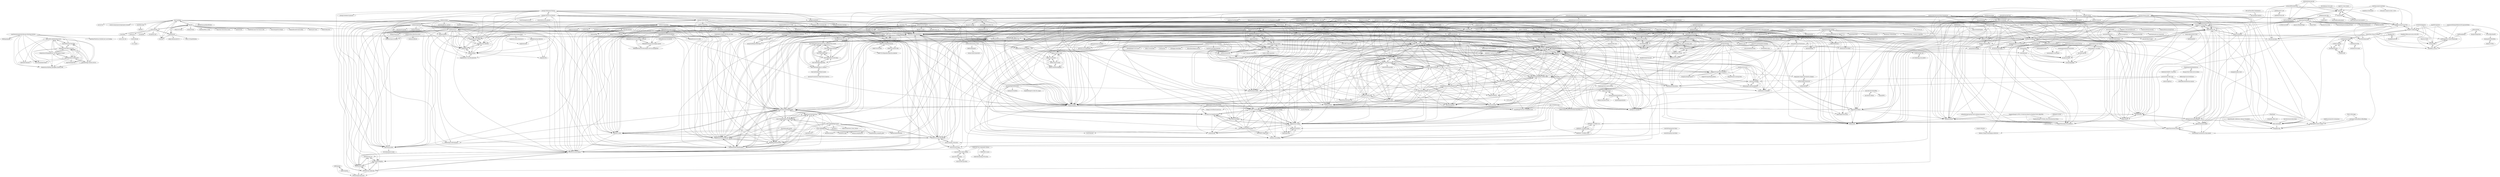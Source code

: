 digraph G {
"Enno-H/ML-deeplearning-course" -> "Enno-H/Personal-Tech-Blog"
"Enno-H/ML-deeplearning-course" -> "jingwhale/code-sketch-resource"
"Enno-H/ML-deeplearning-course" -> "jingwhale/sketch-webview-kit"
"Enno-H/ML-deeplearning-course" -> "Zh1Cheung/Spark-Demo"
"Enno-H/ML-deeplearning-course" -> "jingwhale/egg-common-service"
"Enno-H/ML-deeplearning-course" -> "jingwhale/whale-kit"
"Enno-H/ML-deeplearning-course" -> "desperatecat/Myblog_SpringBoot_Restful_Web"
"Enno-H/ML-deeplearning-course" -> "desperatecat/ShoppingPortal_Vue_Springboot_Project"
"Enno-H/Personal-Tech-Blog" -> "jingwhale/code-sketch-resource"
"Enno-H/Personal-Tech-Blog" -> "Enno-H/ML-deeplearning-course"
"jingwhale/code-sketch-resource" -> "jingwhale/sketch-webview-kit"
"jingwhale/code-sketch-resource" -> "jingwhale/egg-common-service"
"jingwhale/code-sketch-resource" -> "jingwhale/page-flow"
"jingwhale/code-sketch-resource" -> "desperatecat/ShoppingPortal_Vue_Springboot_Project"
"jingwhale/code-sketch-resource" -> "Zh1Cheung/Spark-Demo"
"jingwhale/code-sketch-resource" -> "Enno-H/Personal-Tech-Blog"
"jingwhale/code-sketch-resource" -> "desperatecat/Myblog_SpringBoot_Restful_Web"
"jingwhale/code-sketch-resource" -> "Enno-H/ML-deeplearning-course"
"jingwhale/sketch-webview-kit" -> "jingwhale/code-sketch-resource"
"jingwhale/sketch-webview-kit" -> "Zh1Cheung/Spark-Demo"
"jingwhale/sketch-webview-kit" -> "jingwhale/egg-common-service"
"jingwhale/sketch-webview-kit" -> "desperatecat/Myblog_SpringBoot_Restful_Web"
"jingwhale/sketch-webview-kit" -> "Enno-H/Personal-Tech-Blog"
"jingwhale/sketch-webview-kit" -> "jingwhale/whale-kit"
"jingwhale/sketch-webview-kit" -> "Enno-H/ML-deeplearning-course"
"jingwhale/sketch-webview-kit" -> "jingwhale/page-flow"
"jingwhale/sketch-webview-kit" -> "desperatecat/ShoppingPortal_Vue_Springboot_Project"
"jingwhale/page-flow" -> "jingwhale/code-sketch-resource"
"desperatecat/ShoppingPortal_Vue_Springboot_Project" -> "jingwhale/code-sketch-resource"
"desperatecat/ShoppingPortal_Vue_Springboot_Project" -> "jingwhale/sketch-webview-kit"
"desperatecat/ShoppingPortal_Vue_Springboot_Project" -> "desperatecat/Myblog_SpringBoot_Restful_Web"
"jingwhale/egg-common-service" -> "jingwhale/code-sketch-resource"
"jingwhale/egg-common-service" -> "jingwhale/sketch-webview-kit"
"jingwhale/egg-common-service" -> "desperatecat/Myblog_SpringBoot_Restful_Web"
"jingwhale/egg-common-service" -> "desperatecat/ShoppingPortal_Vue_Springboot_Project"
"jingwhale/egg-common-service" -> "Enno-H/ML-deeplearning-course"
"jingwhale/egg-common-service" -> "Enno-H/Personal-Tech-Blog"
"frejs/fre" -> "BetaSu/just-react" ["e"=1]
"frejs/fre" -> "yisar/asta" ["e"=1]
"frejs/fre" -> "onlychain/OCSystem" ["e"=1]
"frejs/fre" -> "BetaSu/big-react" ["e"=1]
"frejs/fre" -> "RubyLouvre/anu" ["e"=1]
"frejs/fre" -> "remaxjs/remax" ["e"=1]
"frejs/fre" -> "dixonzhao/Basic_Study" ["e"=1]
"frejs/fre" -> "7kms/react-illustration-series" ["e"=1]
"frejs/fre" -> "yisar/smallapp"
"frejs/fre" -> "alibaba/hooks" ["e"=1]
"frejs/fre" -> "ctripcorp/wean"
"frejs/fre" -> "NLRX-WJC/Learn-Vue-Source-Code" ["e"=1]
"frejs/fre" -> "berialjs/berial"
"frejs/fre" -> "brick-design/brick-design" ["e"=1]
"frejs/fre" -> "theanarkh/understand-nodejs" ["e"=1]
"mashangxue/tensorflow2-zh" -> "geektutu/tensorflow2-docs-zh"
"mashangxue/tensorflow2-zh" -> "jinfagang/yolov3_tf2" ["e"=1]
"jgsrty/jgsrty.github.io" -> "jgsrty/netease-music-demo"
"jgsrty/jgsrty.github.io" -> "Z6T/nature-ui"
"jgsrty/jgsrty.github.io" -> "Jader/PcmToWav" ["e"=1]
"jgsrty/jgsrty.github.io" -> "dj49846917/antd-pro-experience"
"jgsrty/jgsrty.github.io" -> "school-days/spring-social-qq"
"jgsrty/jgsrty.github.io" -> "hacker-walker/hacker-walker"
"jgsrty/jgsrty.github.io" -> "jgsrty/rty-vue-components"
"zguop/banner" -> "hjdev/vue-lunar-fullcalendar"
"zguop/banner" -> "hbbaly/react-cloud-music"
"zguop/banner" -> "RootHarold/Lycoris"
"zguop/banner" -> "ivanallen/autumn"
"zguop/banner" -> "sun199412/education-project"
"zguop/banner" -> "fanshanhong/note" ["e"=1]
"zguop/banner" -> "kogel-net/Kogel.Dapper.Extension"
"zguop/banner" -> "StevenLikeWatermelon/high-precision-four-fundamental-rules"
"zguop/banner" -> "xuyisu/fw-spring-cloud"
"zguop/banner" -> "yszhao91/cga.js"
"zguop/banner" -> "ltframe/menthol"
"zguop/banner" -> "yangpeixing/YImagePicker" ["e"=1]
"zguop/banner" -> "NoharaHiroshi/upgradability-solidity-demo"
"zguop/banner" -> "fafeidou/fast-cloud-nacos"
"zguop/banner" -> "giswangsj/AndRatingBar" ["e"=1]
"mohanson/gameboy" -> "Gekkio/mooneye-gb" ["e"=1]
"mohanson/gameboy" -> "mvdnes/rboy" ["e"=1]
"mohanson/gameboy" -> "michelhe/rustboyadvance-ng" ["e"=1]
"mohanson/gameboy" -> "zfq559/ring_queue"
"mohanson/gameboy" -> "FFFXUE/vue-music-player"
"mohanson/gameboy" -> "YangsBryant/TeaScreenPopupWindow"
"mohanson/gameboy" -> "idmu/java_study"
"mohanson/gameboy" -> "ltframe/menthol"
"mohanson/gameboy" -> "mohanson/accu"
"mohanson/gameboy" -> "sun199412/vue-experience"
"mohanson/gameboy" -> "fanshanhong/note" ["e"=1]
"mohanson/gameboy" -> "5263954/vue-lunar-fullcalendar"
"mohanson/gameboy" -> "YangsBryant/DSelectorBryant"
"mohanson/gameboy" -> "Umbrella001/wx-yunyinyue"
"mohanson/gameboy" -> "StevenLikeWatermelon/high-precision-four-fundamental-rules"
"asdf2014/algorithm" -> "idmu/java_study"
"asdf2014/algorithm" -> "FFFXUE/vue-music-player"
"asdf2014/algorithm" -> "sun199412/vue-experience"
"asdf2014/algorithm" -> "YangsBryant/TeaScreenPopupWindow"
"asdf2014/algorithm" -> "YangsBryant/DSelectorBryant"
"asdf2014/algorithm" -> "StevenLikeWatermelon/high-precision-four-fundamental-rules"
"asdf2014/algorithm" -> "5263954/vue-lunar-fullcalendar"
"asdf2014/algorithm" -> "ltframe/menthol"
"asdf2014/algorithm" -> "YangsBryant/BGradualProgress"
"asdf2014/algorithm" -> "zfq559/ring_queue"
"asdf2014/algorithm" -> "YangsBryant/BSearchEdit"
"asdf2014/algorithm" -> "tanghuibo/code-collection"
"asdf2014/algorithm" -> "Umbrella001/wx-yunyinyue"
"asdf2014/algorithm" -> "zhjing1019/moreTreeTable"
"asdf2014/algorithm" -> "tanghuibo/class-scanner"
"188867052/DependencyInjection.Analyzer" -> "188867052/Quartz.Web"
"purestart/vue-fabric" -> "ltframe/menthol"
"purestart/vue-fabric" -> "c10342/player"
"purestart/vue-fabric" -> "sun199412/vue-experience"
"purestart/vue-fabric" -> "stepfencurryxiao/Cross-Fire"
"purestart/vue-fabric" -> "StevenLikeWatermelon/high-precision-four-fundamental-rules"
"purestart/vue-fabric" -> "RootHarold/Lycoris"
"purestart/vue-fabric" -> "520/EasyWords"
"purestart/vue-fabric" -> "sun199412/education-project"
"purestart/vue-fabric" -> "1292150917/vueToolOfficial"
"purestart/vue-fabric" -> "kogel-net/Kogel.Dapper.Extension"
"purestart/vue-fabric" -> "DavidWong9785/react-virtualized-scroll" ["e"=1]
"purestart/vue-fabric" -> "JIAOBANTANG/photo-map"
"purestart/vue-fabric" -> "yszhao91/cga.js"
"purestart/vue-fabric" -> "hbbaly/vue-blog" ["e"=1]
"purestart/vue-fabric" -> "FE-linmu/vue-template-project"
"JIAOBANTANG/photo-map" -> "dj49846917/antd-pro-experience"
"JIAOBANTANG/photo-map" -> "zhaoxiaofa/xiaofa-java-learn"
"JIAOBANTANG/photo-map" -> "Z6T/nature-ui"
"JIAOBANTANG/photo-map" -> "school-days/spring-social-qq"
"JIAOBANTANG/photo-map" -> "hacker-walker/hacker-walker"
"JIAOBANTANG/photo-map" -> "sun199412/vue-experience"
"JIAOBANTANG/photo-map" -> "jgsrty/jgsrty.github.io"
"JIAOBANTANG/photo-map" -> "ltframe/menthol"
"JIAOBANTANG/photo-map" -> "hbbaly/vue-blog" ["e"=1]
"JIAOBANTANG/photo-map" -> "c10342/player"
"JIAOBANTANG/photo-map" -> "StevenLikeWatermelon/high-precision-four-fundamental-rules"
"JIAOBANTANG/photo-map" -> "YangsBryant/TeaScreenPopupWindow"
"JIAOBANTANG/photo-map" -> "FFFXUE/vue-music-player"
"JIAOBANTANG/photo-map" -> "YangsBryant/DSelectorBryant"
"jiangrongbo/mybatis-book" -> "yeecode/MyBatisDemo"
"jiangrongbo/mybatis-book" -> "mybatis/parent"
"Anxiangchegu/technical-doc" -> "houxinyu-neu/xinBlog"
"Anxiangchegu/technical-doc" -> "FE-linmu/vue-template-project"
"Anxiangchegu/technical-doc" -> "liu165/tomcats"
"Anxiangchegu/technical-doc" -> "SpiritMark/Java-notes"
"Anxiangchegu/technical-doc" -> "Gepeng18/CloudDisk"
"Anxiangchegu/technical-doc" -> "StephenZheng0315/GAN_RS_image"
"telefire/mimic3-time-series" -> "my-dlq/swagger-kubernetes"
"RootHarold/Lycoris" -> "sun199412/education-project"
"RootHarold/Lycoris" -> "hjdev/vue-lunar-fullcalendar"
"RootHarold/Lycoris" -> "xuyisu/fw-spring-cloud"
"RootHarold/Lycoris" -> "ivanallen/autumn"
"RootHarold/Lycoris" -> "kogel-net/Kogel.Dapper.Extension"
"RootHarold/Lycoris" -> "tanglei302wqy/notes" ["e"=1]
"RootHarold/Lycoris" -> "hbbaly/react-cloud-music"
"RootHarold/Lycoris" -> "yszhao91/cga.js"
"RootHarold/Lycoris" -> "NoharaHiroshi/upgradability-solidity-demo"
"RootHarold/Lycoris" -> "1292150917/vueToolOfficial"
"RootHarold/Lycoris" -> "520/EasyWords"
"RootHarold/Lycoris" -> "ltframe/menthol"
"RootHarold/Lycoris" -> "StevenLikeWatermelon/high-precision-four-fundamental-rules"
"RootHarold/Lycoris" -> "fanshanhong/note" ["e"=1]
"RootHarold/Lycoris" -> "fsssosei/ASLPAw"
"zohar001/lottery" -> "hbbaly/vue-cnode"
"zohar001/lottery" -> "liangfan209/DialogUtils"
"zohar001/lottery" -> "188867052/MatrixAdmin"
"zohar001/lottery" -> "188867052/Route.Generator"
"zohar001/lottery" -> "stepfencurryxiao/Cross-Fire"
"zohar001/lottery" -> "ausboyue/IntentLife" ["e"=1]
"zohar001/lottery" -> "leslie-choi/Qunar"
"zohar001/lottery" -> "wanglongfei023/news-reader"
"zohar001/lottery" -> "zohar001/runscore"
"zohar001/lottery" -> "moxier/Book-WebApp"
"zohar001/lottery" -> "WangAgui/wag"
"mohanson/i8080" -> "mohanson/space-invaders"
"mohanson/i8080" -> "zfq559/ring_queue"
"mohanson/i8080" -> "tanghuibo/ips"
"mohanson/i8080" -> "tanghuibo/class-scanner"
"mohanson/daze" -> "zfq559/ring_queue"
"mohanson/daze" -> "mohanson/accu"
"mohanson/daze" -> "mohanson/space-invaders"
"mohanson/daze" -> "tanghuibo/ips"
"mohanson/daze" -> "mohanson/i8080"
"mohanson/daze" -> "FFFXUE/vue-music-player"
"mohanson/daze" -> "tanghuibo/class-scanner"
"mohanson/daze" -> "dragonite-network/dragonite-java" ["e"=1]
"mohanson/daze" -> "mohanson/pywasm"
"mohanson/daze" -> "FFFXUE/betterRegExp"
"mohanson/daze" -> "FFFXUE/wx-juejin"
"mohanson/daze" -> "YangsBryant/BGradualProgress"
"mohanson/daze" -> "koolwiki/goflyway_android"
"mohanson/daze" -> "YangsBryant/DSelectorBryant"
"mohanson/daze" -> "mohanson/gameboy"
"yisier/thief-book-idea" -> "41369ly/touch-fish"
"yisier/thief-book-idea" -> "iamyours/ReaderPlugin"
"yisier/thief-book-idea" -> "cteamx/Thief" ["e"=1]
"yisier/thief-book-idea" -> "luojunhui/touch-fish"
"yisier/thief-book-idea" -> "TheodoreKrypton/slacking-off-tools" ["e"=1]
"yisier/thief-book-idea" -> "Sniper2016/MyRPC"
"yisier/thief-book-idea" -> "kusunoki-riko/thief-java"
"yisier/thief-book-idea" -> "E1eveNn/shinnosuke"
"yisier/thief-book-idea" -> "leslie-choi/Qunar"
"yisier/thief-book-idea" -> "ddsbear/AnyNdk"
"yisier/thief-book-idea" -> "huangguorui/Smile_Blog"
"yisier/thief-book-idea" -> "zhuCheer/libra"
"yisier/thief-book-idea" -> "ltframe/menthol"
"yisier/thief-book-idea" -> "Neko3000/Iris.iOS"
"yisar/smallapp" -> "ctripcorp/wean"
"yisar/smallapp" -> "yisar/asta" ["e"=1]
"yisar/smallapp" -> "berialjs/berial"
"yisar/smallapp" -> "githubliruiyuan/HybridFlutter" ["e"=1]
"yisar/smallapp" -> "yisar/fard2"
"yisar/smallapp" -> "frejs/fre"
"yisar/smallapp" -> "muwoo/vox"
"yisar/smallapp" -> "FFFXUE/vue-music-player"
"yisar/smallapp" -> "sun199412/vue-experience"
"yisar/smallapp" -> "idmu/java_study"
"yisar/smallapp" -> "wechat-miniprogram/miniprogram-simulate" ["e"=1]
"yisar/smallapp" -> "yizhi996/evoker"
"yisar/smallapp" -> "zfq559/ring_queue"
"yisar/smallapp" -> "yisar/labor"
"yisar/smallapp" -> "lancopku/AdaMod"
"geektutu/tensorflow2-docs-zh" -> "OneCodeMonkey/lara_shop_v2"
"geektutu/tensorflow2-docs-zh" -> "188867052/MatrixAdmin"
"geektutu/tensorflow2-docs-zh" -> "ausboyue/IntentLife" ["e"=1]
"geektutu/tensorflow2-docs-zh" -> "hbbaly/vue-cnode"
"geektutu/tensorflow2-docs-zh" -> "way-jm/xr-storage"
"geektutu/tensorflow2-docs-zh" -> "mashangxue/tensorflow2-zh"
"geektutu/tensorflow2-docs-zh" -> "yisar/fard2"
"xuuhan/HXPhotoBrowser" -> "simdd/cet"
"xuuhan/HXPhotoBrowser" -> "stepfencurryxiao/Cross-Fire"
"xuuhan/HXPhotoBrowser" -> "hbbaly/vue-cnode"
"xuuhan/HXPhotoBrowser" -> "MSTGit/TBModelTool"
"xuuhan/HXPhotoBrowser" -> "way-jm/wayswipe"
"xuuhan/HXPhotoBrowser" -> "huangguorui/Smile_Blog"
"xuuhan/HXPhotoBrowser" -> "Xezun/XZKit"
"yuang01/v-plugs-ayu" -> "lvCmx/jzoffer"
"yuang01/v-plugs-ayu" -> "tfzh/admin_service"
"yuang01/v-plugs-ayu" -> "Chorer/hexo-theme-PureBlue"
"yuang01/v-plugs-ayu" -> "stepfencurryxiao/Cross-Fire"
"morn-team/morn-boot-projects" -> "simdd/cet"
"morn-team/morn-boot-projects" -> "Xezun/XZKit"
"morn-team/morn-boot-projects" -> "stepfencurryxiao/Cross-Fire"
"stepfencurryxiao/Cross-Fire" -> "yuang01/v-plugs-ayu"
"stepfencurryxiao/Cross-Fire" -> "way-jm/wayswipe"
"mpw0311/react-charts" -> "simdd/cet"
"aboutmydreams/pycapt" -> "simdd/cet"
"aboutmydreams/pycapt" -> "MSTGit/TBModelTool"
"aboutmydreams/pycapt" -> "xuuhan/HXPhotoBrowser"
"aboutmydreams/pycapt" -> "Xezun/XZKit"
"simdd/cet" -> "MSTGit/TBModelTool"
"simdd/cet" -> "Xezun/XZKit"
"simdd/cet" -> "morn-team/morn-boot-projects"
"whr-helen/go-struct-auto" -> "simdd/cet"
"sealchain-project/sealchain" -> "windyfancy/webcontext" ["e"=1]
"sealchain-project/sealchain" -> "stepfencurryxiao/Cross-Fire"
"sealchain-project/sealchain" -> "yuang01/v-plugs-ayu"
"sealchain-project/sealchain" -> "way-jm/wayswipe"
"sealchain-project/sealchain" -> "simdd/cet"
"sealchain-project/sealchain" -> "520/Latest-commit-on-Dec-2-2010"
"graysonwp/YoutubeVideoDownloader" -> "Raymond-Wong/YoutubeBatchDownloader"
"intomylife/SpringCloud" -> "intomylife/SpringBoot"
"intomylife/SpringCloud" -> "intomylife/Docker"
"intomylife/SpringCloud" -> "FFFXUE/react-admin-tpl"
"yudiandemingzi/spring-boot-distributed-redisson" -> "ltframe/menthol"
"yudiandemingzi/spring-boot-distributed-redisson" -> "sun199412/vue-experience"
"yudiandemingzi/spring-boot-distributed-redisson" -> "StevenLikeWatermelon/high-precision-four-fundamental-rules"
"yudiandemingzi/spring-boot-distributed-redisson" -> "ivanallen/autumn"
"yudiandemingzi/spring-boot-distributed-redisson" -> "JIAOBANTANG/photo-map"
"yudiandemingzi/spring-boot-distributed-redisson" -> "huangguorui/Smile_Blog"
"yudiandemingzi/spring-boot-distributed-redisson" -> "hbbaly/react-cloud-music"
"yudiandemingzi/spring-boot-distributed-redisson" -> "Neko3000/Iris.iOS"
"yudiandemingzi/spring-boot-distributed-redisson" -> "hbbaly/vue-blog" ["e"=1]
"yudiandemingzi/spring-boot-distributed-redisson" -> "stepfencurryxiao/Cross-Fire"
"yudiandemingzi/spring-boot-distributed-redisson" -> "lusteng/vue-yanxuan"
"yudiandemingzi/spring-boot-distributed-redisson" -> "Sniper2016/MyRPC"
"yudiandemingzi/spring-boot-distributed-redisson" -> "keguoyu/kuaishou-spider"
"yudiandemingzi/spring-boot-distributed-redisson" -> "hjdev/vue-lunar-fullcalendar"
"yudiandemingzi/spring-boot-distributed-redisson" -> "leslie-choi/Qunar"
"c10342/player" -> "ltframe/menthol"
"c10342/player" -> "sun199412/vue-experience"
"c10342/player" -> "hbbaly/vue-blog" ["e"=1]
"c10342/player" -> "JIAOBANTANG/photo-map"
"c10342/player" -> "StevenLikeWatermelon/high-precision-four-fundamental-rules"
"c10342/player" -> "1292150917/vueToolOfficial"
"c10342/player" -> "ausboyue/IntentLife" ["e"=1]
"c10342/player" -> "YangsBryant/TeaScreenPopupWindow"
"c10342/player" -> "hbbaly/node"
"c10342/player" -> "SpiritMark/Java-notes"
"c10342/player" -> "520/EasyWords"
"c10342/player" -> "xuzijia/blog"
"c10342/player" -> "YangsBryant/DSelectorBryant"
"c10342/player" -> "sun199412/education-project"
"c10342/player" -> "DavidWong9785/react-virtualized-scroll" ["e"=1]
"intomylife/SpringBoot" -> "huangguorui/Smile_Blog"
"intomylife/SpringBoot" -> "hbbaly/vue-cnode"
"razonyang/yii2-app-template" -> "razonyang/gopkgs"
"razonyang/yii2-app-template" -> "razonyang/yii2-vue-admin"
"razonyang/yii2-app-template" -> "go-gem/sessions"
"razonyang/yii2-app-template" -> "clevergo/captchas"
"razonyang/yii2-app-template" -> "razonyang/yii2-rate-limiter"
"razonyang/yii2-app-template" -> "clevergo/form"
"mohanson/pywasm" -> "mohanson/space-invaders"
"mohanson/pywasm" -> "zfq559/ring_queue"
"mohanson/pywasm" -> "mohanson/i8080"
"mohanson/pywasm" -> "tanghuibo/ips"
"mohanson/pywasm" -> "tanghuibo/class-scanner"
"mohanson/pywasm" -> "mohanson/pydouz"
"mohanson/pywasm" -> "tanghuibo/bar-or-qrcode-generator"
"mohanson/pywasm" -> "karldoenitz/PythonUtils"
"mohanson/pywasm" -> "tanghuibo/fanyi"
"mohanson/pywasm" -> "FFFXUE/betterRegExp"
"mohanson/pywasm" -> "bhhbazinga/LockFreeQueue"
"mohanson/pywasm" -> "FFFXUE/vue-music-player"
"mohanson/pywasm" -> "FFFXUE/wx-juejin"
"mohanson/pywasm" -> "mohanson/accu"
"mohanson/pywasm" -> "FFFXUE/react-admin-tpl"
"httpboy/ndk_jni_learning_demo" -> "httpboy/KotlinLearningTravel"
"httpboy/ndk_jni_learning_demo" -> "cmyh100/dilidiliSpider"
"malonecoder/Awesome-Kotlin-WanAndroid" -> "hbbaly/node"
"malonecoder/Awesome-Kotlin-WanAndroid" -> "zhuCheer/libra"
"malonecoder/Awesome-Kotlin-WanAndroid" -> "JamesTensor/Match"
"malonecoder/Awesome-Kotlin-WanAndroid" -> "SharryChoo/SAlbum" ["e"=1]
"malonecoder/Awesome-Kotlin-WanAndroid" -> "ruiboma/warlock"
"malonecoder/Awesome-Kotlin-WanAndroid" -> "Traeric/Sirvia"
"malonecoder/Awesome-Kotlin-WanAndroid" -> "sun199412/vue-experience"
"malonecoder/Awesome-Kotlin-WanAndroid" -> "guobao90/XMDebug" ["e"=1]
"malonecoder/Awesome-Kotlin-WanAndroid" -> "ltframe/menthol"
"malonecoder/Awesome-Kotlin-WanAndroid" -> "wave-club/wave_club_shop" ["e"=1]
"malonecoder/Awesome-Kotlin-WanAndroid" -> "augustVino/augustVino.github.io"
"malonecoder/Awesome-Kotlin-WanAndroid" -> "hashgard/hashgard"
"malonecoder/Awesome-Kotlin-WanAndroid" -> "ingangi/chroutine"
"malonecoder/Awesome-Kotlin-WanAndroid" -> "gaozhanfire/BDC2019-rank24th"
"malonecoder/Awesome-Kotlin-WanAndroid" -> "ysk2014/webshell"
"yudiandemingzi/spring-cloud-rocketmq-transaction" -> "augustVino/augustVino.github.io"
"yudiandemingzi/spring-cloud-rocketmq-transaction" -> "ruiboma/warlock"
"Xezun/XZKit" -> "simdd/cet"
"Xezun/XZKit" -> "morn-team/morn-boot-projects"
"Xezun/XZKit" -> "MSTGit/TBModelTool"
"gitstliu/MysqlToAll" -> "OneCodeMonkey/php-src-analysis"
"gitstliu/MysqlToAll" -> "OneCodeMonkey/OperatingSystem-Starting-from-scratch"
"gitstliu/MysqlToAll" -> "OneCodeMonkey/lara_shop_v2"
"razonyang/yii2-vue-admin" -> "razonyang/gopkgs"
"razonyang/yii2-vue-admin" -> "razonyang/yii2-app-template"
"razonyang/yii2-vue-admin" -> "go-gem/sessions"
"razonyang/yii2-vue-admin" -> "clevergo/captchas"
"Coder-TanJX/JXPageControl" -> "Coder-TanJX/googleads-ima-JXAVideoAds"
"Coder-TanJX/JXPageControl" -> "Coder-TanJX/JXBanner"
"Coder-TanJX/JXPageControl" -> "YangsBryant/TeaScreenPopupWindow"
"Coder-TanJX/JXPageControl" -> "YangsBryant/TeaPickerView"
"Coder-TanJX/JXPageControl" -> "nchen909/flask_mongodb_game" ["e"=1]
"Coder-TanJX/JXPageControl" -> "YangsBryant/BSearchEdit"
"Coder-TanJX/JXPageControl" -> "aoju/hibiscus.js" ["e"=1]
"Coder-TanJX/JXPageControl" -> "Amandesu/maizuo" ["e"=1]
"Coder-TanJX/JXPageControl" -> "nchen909/scrape" ["e"=1]
"Coder-TanJX/JXPageControl" -> "Akimeite/AndroidModule" ["e"=1]
"Coder-TanJX/JXPageControl" -> "aoju/lancia" ["e"=1]
"Coder-TanJX/JXPageControl" -> "YangsBryant/BGradualProgress"
"Coder-TanJX/JXPageControl" -> "YangsBryant/DSelectorBryant"
"Coder-TanJX/JXPageControl" -> "chenjoya/sampling-free" ["e"=1]
"Coder-TanJX/JXPageControl" -> "BluesYu/MarStech_Vision_Sensor" ["e"=1]
"jgsrty/netease-music-demo" -> "jgsrty/rty-vue-components"
"jgsrty/netease-music-demo" -> "jgsrty/universal-vue-admin"
"BeaHugs/RxImagePicker" -> "hakuna-tata/vue-music-player"
"BeaHugs/RxImagePicker" -> "5263954/vue-lunar-fullcalendar"
"BeaHugs/RxImagePicker" -> "fsssosei/ASLPAw"
"BeaHugs/RxImagePicker" -> "CimZzz/happypass"
"BeaHugs/RxImagePicker" -> "xuyisu/security-demo"
"BeaHugs/RxImagePicker" -> "hakuna-tata/vue-study"
"BeaHugs/RxImagePicker" -> "lusteng/vue-yanxuan"
"BeaHugs/RxImagePicker" -> "tuyeye/Practical-functions"
"BeaHugs/RxImagePicker" -> "sun199412/vue-experience"
"BeaHugs/RxImagePicker" -> "shenyao2333/myrabbitmq"
"BeaHugs/RxImagePicker" -> "CleverLiurx/vue-eleme"
"fafeidou/fast-cloud-nacos" -> "ltframe/menthol"
"fafeidou/fast-cloud-nacos" -> "StevenLikeWatermelon/high-precision-four-fundamental-rules"
"fafeidou/fast-cloud-nacos" -> "lusteng/vue-yanxuan"
"fafeidou/fast-cloud-nacos" -> "fsssosei/ASLPAw"
"fafeidou/fast-cloud-nacos" -> "5263954/vue-lunar-fullcalendar"
"fafeidou/fast-cloud-nacos" -> "ivanallen/autumn"
"fafeidou/fast-cloud-nacos" -> "sun199412/vue-experience"
"fafeidou/fast-cloud-nacos" -> "BeaHugs/RxImagePicker"
"fafeidou/fast-cloud-nacos" -> "hjdev/vue-lunar-fullcalendar"
"fafeidou/fast-cloud-nacos" -> "SpiritMark/Java-notes"
"fafeidou/fast-cloud-nacos" -> "hbbaly/react-cloud-music"
"fafeidou/fast-cloud-nacos" -> "fanshanhong/note" ["e"=1]
"fafeidou/fast-cloud-nacos" -> "FFFXUE/vue-music-player"
"fafeidou/fast-cloud-nacos" -> "hakuna-tata/vue-music-player"
"fafeidou/fast-cloud-nacos" -> "1292150917/vueToolOfficial"
"martin-xia0/Jam_Forecaster" -> "xuyisu/security-demo"
"martin-xia0/Jam_Forecaster" -> "5263954/vue-lunar-fullcalendar"
"zhyee/Mysql8.0_Reference_Manual_Translation" -> "WangAgui/wag"
"zhyee/Mysql8.0_Reference_Manual_Translation" -> "wanglongfei023/news-reader"
"zhyee/Mysql8.0_Reference_Manual_Translation" -> "leslie-choi/Qunar"
"zhyee/Mysql8.0_Reference_Manual_Translation" -> "dj49846917/workflow-vue"
"JamesTensor/Match" -> "ltframe/menthol"
"JamesTensor/Match" -> "jiajiewang0326/Grocery"
"JamesTensor/Match" -> "sun199412/vue-experience"
"JamesTensor/Match" -> "hbbaly/node"
"JamesTensor/Match" -> "ruiboma/warlock"
"JamesTensor/Match" -> "zhuCheer/libra"
"CyberFei/puzzle" -> "hbbaly/vue-cnode"
"CyberFei/puzzle" -> "188867052/MatrixAdmin"
"CyberFei/puzzle" -> "huangguorui/Smile_Blog"
"CyberFei/puzzle" -> "ausboyue/IntentLife" ["e"=1]
"CyberFei/puzzle" -> "hbbaly/vue-blog" ["e"=1]
"CyberFei/puzzle" -> "FatDoge/watermark-enhancer"
"CyberFei/puzzle" -> "zohar001/lottery"
"CyberFei/puzzle" -> "leslie-choi/Qunar"
"CyberFei/puzzle" -> "ZH-Lee/Paper-Analysis"
"CyberFei/puzzle" -> "188867052/Route.Generator"
"CyberFei/puzzle" -> "c10342/player"
"CyberFei/puzzle" -> "intomylife/SpringBoot"
"CyberFei/puzzle" -> "zhuCheer/libra"
"CyberFei/puzzle" -> "Neko3000/Iris.iOS"
"CyberFei/puzzle" -> "Jorian93/jorian-framework"
"Chorer/hexo-theme-PureBlue" -> "yuang01/v-plugs-ayu"
"Chorer/hexo-theme-PureBlue" -> "lvCmx/jzoffer"
"Chorer/hexo-theme-PureBlue" -> "stepfencurryxiao/Cross-Fire"
"Chorer/hexo-theme-PureBlue" -> "hbbaly/vue-cnode"
"Chorer/hexo-theme-PureBlue" -> "tfzh/admin_service"
"Chorer/hexo-theme-PureBlue" -> "liangfan209/DialogUtils"
"Chorer/hexo-theme-PureBlue" -> "realDuang/react-router-breadcrumb"
"Chorer/hexo-theme-PureBlue" -> "518000/altered_beast"
"Chorer/hexo-theme-PureBlue" -> "way-jm/wayswipe"
"LiteratureZhiQing/ZQDataGridComponentDemo" -> "yuang01/v-plugs-ayu"
"LiteratureZhiQing/ZQDataGridComponentDemo" -> "tfzh/admin_service"
"LiteratureZhiQing/ZQDataGridComponentDemo" -> "realDuang/react-router-breadcrumb"
"YangsBryant/TeaPickerView" -> "YangsBryant/DSelectorBryant"
"YangsBryant/TeaPickerView" -> "YangsBryant/BSearchEdit"
"YangsBryant/TeaPickerView" -> "YangsBryant/BGradualProgress"
"YangsBryant/TeaPickerView" -> "YangsBryant/TeaScreenPopupWindow"
"YangsBryant/TeaPickerView" -> "Coder-TanJX/googleads-ima-JXAVideoAds"
"liyuechun/blockchain_go_videos" -> "corgi-kx/blockchain_golang"
"liyuechun/blockchain_go_videos" -> "liyuechun/blockchain_go_videos"
"liyuechun/blockchain_go_videos" -> "liyuechun/super-dictionary-react"
"ddsbear/AnyNdk" -> "E1eveNn/shinnosuke"
"FatDoge/watermark-enhancer" -> "huangguorui/Smile_Blog"
"FatDoge/watermark-enhancer" -> "zhuCheer/libra"
"FatDoge/watermark-enhancer" -> "Neko3000/Iris.iOS"
"FatDoge/watermark-enhancer" -> "leslie-choi/Qunar"
"FatDoge/watermark-enhancer" -> "augustVino/chrome-extensions"
"FatDoge/watermark-enhancer" -> "keguoyu/kuaishou-spider"
"FatDoge/watermark-enhancer" -> "dj49846917/workflow-vue"
"superhen/Automated-Job-Resume-Matching-Solution" -> "jingwhale/whale-kit"
"superhen/Automated-Job-Resume-Matching-Solution" -> "jingwhale/sketch-webview-kit"
"superhen/Automated-Job-Resume-Matching-Solution" -> "Enno-H/ML-deeplearning-course"
"superhen/Automated-Job-Resume-Matching-Solution" -> "superhen/Prediction-of-Airbnb-new-user-booking"
"superhen/Automated-Job-Resume-Matching-Solution" -> "fefeding/jmgraph"
"superhen/Automated-Job-Resume-Matching-Solution" -> "desperatecat/ShoppingPortal_Vue_Springboot_Project"
"superhen/Automated-Job-Resume-Matching-Solution" -> "Zh1Cheung/Spark-Demo"
"superhen/Automated-Job-Resume-Matching-Solution" -> "way-jm/wayswipe"
"superhen/Automated-Job-Resume-Matching-Solution" -> "Enno-H/Personal-Tech-Blog"
"superhen/Automated-Job-Resume-Matching-Solution" -> "desperatecat/Myblog_SpringBoot_Restful_Web"
"linjie98/wingcloud" -> "tfzh/admin_service"
"linjie98/wingcloud" -> "lvCmx/jzoffer"
"linjie98/wingcloud" -> "yuang01/v-plugs-ayu"
"xuzijia/blog" -> "ruiboma/warlock"
"xuzijia/blog" -> "hbbaly/node"
"xuzijia/blog" -> "augustVino/augustVino.github.io"
"xuzijia/blog" -> "YangsBryant/BGradualProgress"
"xuzijia/blog" -> "sun199412/vue-experience"
"xuzijia/blog" -> "YangsBryant/DSelectorBryant"
"xuzijia/blog" -> "hpjsg/NetworkLib-RPC"
"xuzijia/blog" -> "ltframe/menthol"
"xuzijia/blog" -> "YangsBryant/BSearchEdit"
"xuzijia/blog" -> "YangsBryant/TeaScreenPopupWindow"
"xuzijia/blog" -> "zhaoxiaofa/blog"
"xuzijia/blog" -> "YangsBryant/TeaPickerView"
"xuzijia/blog" -> "imtaotao/mp-store"
"xuzijia/blog" -> "xlvchao/ok-mail-helper"
"OneCodeMonkey/Algorithm" -> "OneCodeMonkey/OperatingSystem-Starting-from-scratch"
"OneCodeMonkey/Algorithm" -> "OneCodeMonkey/swoole-demo"
"OneCodeMonkey/Algorithm" -> "OneCodeMonkey/lara_shop_v2"
"OneCodeMonkey/Algorithm" -> "OneCodeMonkey/Shell"
"OneCodeMonkey/Algorithm" -> "OneCodeMonkey/php-src-analysis"
"OneCodeMonkey/lara_shop_v2" -> "OneCodeMonkey/swoole-demo"
"OneCodeMonkey/lara_shop_v2" -> "OneCodeMonkey/OperatingSystem-Starting-from-scratch"
"OneCodeMonkey/lara_shop_v2" -> "OneCodeMonkey/Shell"
"OneCodeMonkey/lara_shop_v2" -> "OneCodeMonkey/Algorithm"
"OneCodeMonkey/lara_shop_v2" -> "OneCodeMonkey/Yaf-demo"
"OneCodeMonkey/Shell" -> "OneCodeMonkey/swoole-demo"
"OneCodeMonkey/Shell" -> "OneCodeMonkey/OperatingSystem-Starting-from-scratch"
"OneCodeMonkey/Shell" -> "OneCodeMonkey/lara_shop_v2"
"OneCodeMonkey/Shell" -> "OneCodeMonkey/Yaf-demo"
"OneCodeMonkey/Shell" -> "OneCodeMonkey/Algorithm"
"OneCodeMonkey/php-src-analysis" -> "OneCodeMonkey/OperatingSystem-Starting-from-scratch"
"OneCodeMonkey/php-src-analysis" -> "OneCodeMonkey/WeiboCrawler"
"OneCodeMonkey/php-src-analysis" -> "OneCodeMonkey/swoole-demo"
"OneCodeMonkey/php-src-analysis" -> "OneCodeMonkey/lara_shop_v2"
"OneCodeMonkey/php-src-analysis" -> "OneCodeMonkey/Algorithm"
"OneCodeMonkey/swoole-demo" -> "OneCodeMonkey/OperatingSystem-Starting-from-scratch"
"OneCodeMonkey/swoole-demo" -> "OneCodeMonkey/lara_shop_v2"
"OneCodeMonkey/swoole-demo" -> "OneCodeMonkey/Shell"
"OneCodeMonkey/swoole-demo" -> "OneCodeMonkey/Algorithm"
"OneCodeMonkey/swoole-demo" -> "OneCodeMonkey/Yaf-demo"
"OneCodeMonkey/OperatingSystem-Starting-from-scratch" -> "OneCodeMonkey/swoole-demo"
"OneCodeMonkey/OperatingSystem-Starting-from-scratch" -> "OneCodeMonkey/lara_shop_v2"
"OneCodeMonkey/OperatingSystem-Starting-from-scratch" -> "OneCodeMonkey/Shell"
"OneCodeMonkey/OperatingSystem-Starting-from-scratch" -> "OneCodeMonkey/Algorithm"
"OneCodeMonkey/OperatingSystem-Starting-from-scratch" -> "OneCodeMonkey/Yaf-demo"
"OneCodeMonkey/OperatingSystem-Starting-from-scratch" -> "OneCodeMonkey/php-src-analysis"
"YangsBryant/TeaScreenPopupWindow" -> "YangsBryant/DSelectorBryant"
"YangsBryant/TeaScreenPopupWindow" -> "YangsBryant/BGradualProgress"
"YangsBryant/TeaScreenPopupWindow" -> "YangsBryant/TeaPickerView"
"YangsBryant/TeaScreenPopupWindow" -> "YangsBryant/BSearchEdit"
"YangsBryant/TeaScreenPopupWindow" -> "Coder-TanJX/googleads-ima-JXAVideoAds"
"YangsBryant/TeaScreenPopupWindow" -> "sun199412/vue-experience"
"YangsBryant/TeaScreenPopupWindow" -> "FFFXUE/vue-music-player"
"YangsBryant/TeaScreenPopupWindow" -> "idmu/java_study"
"YangsBryant/TeaScreenPopupWindow" -> "StevenLikeWatermelon/high-precision-four-fundamental-rules"
"YangsBryant/TeaScreenPopupWindow" -> "5263954/vue-lunar-fullcalendar"
"YangsBryant/TeaScreenPopupWindow" -> "ltframe/menthol"
"zohar001/runscore" -> "xungegeblue/jfun-cloud"
"zohar001/runscore" -> "huangguorui/Smile_Blog"
"zohar001/runscore" -> "188867052/Route.Generator"
"zohar001/runscore" -> "hbbaly/vue-cnode"
"yudiandemingzi/spring-boot-netty-websocket-huobi" -> "hbbaly/node"
"yudiandemingzi/spring-boot-netty-websocket-huobi" -> "sun199412/vue-experience"
"yudiandemingzi/spring-boot-netty-websocket-huobi" -> "JamesTensor/Match"
"yudiandemingzi/spring-boot-netty-websocket-huobi" -> "sethink/swoole-orm"
"yudiandemingzi/spring-boot-netty-websocket-huobi" -> "SpiritMark/Java-notes"
"yudiandemingzi/spring-boot-netty-websocket-huobi" -> "hbbaly/vue-blog" ["e"=1]
"yudiandemingzi/spring-boot-netty-websocket-huobi" -> "keguoyu/kuaishou-spider"
"yudiandemingzi/spring-boot-netty-websocket-huobi" -> "jiajiewang0326/Grocery"
"yudiandemingzi/spring-boot-netty-websocket-huobi" -> "ruiboma/warlock"
"yudiandemingzi/spring-boot-netty-websocket-huobi" -> "ltframe/menthol"
"yudiandemingzi/spring-boot-netty-websocket-huobi" -> "hashgard/hashgard"
"hashgard/hashgard" -> "sun199412/vue-experience"
"hashgard/hashgard" -> "Neko3000/Iris.iOS"
"hashgard/hashgard" -> "augustVino/vue-multi-project"
"hashgard/hashgard" -> "huangguorui/Smile_Blog"
"hashgard/hashgard" -> "augustVino/augustVino.github.io"
"hashgard/hashgard" -> "hbbaly/node"
"hashgard/hashgard" -> "Traeric/Sirvia"
"hashgard/hashgard" -> "gaozhanfire/BDC2019-rank24th"
"hashgard/hashgard" -> "ruiboma/warlock"
"hashgard/hashgard" -> "keguoyu/kuaishou-spider"
"hashgard/hashgard" -> "ltframe/menthol"
"hashgard/hashgard" -> "zhuCheer/libra"
"hashgard/hashgard" -> "JamesTensor/Match"
"5ingwings/MirrorCast-SinkApp" -> "CNYuYang/DistributedSystems"
"5ingwings/MirrorCast-SinkApp" -> "lysfee/navdog"
"5ingwings/MirrorCast-SinkApp" -> "houxinyu-neu/xinBlog"
"5ingwings/MirrorCast-SinkApp" -> "lijiuhui/gin-basic"
"5ingwings/MirrorCast-SinkApp" -> "FE-linmu/vue-template-project"
"5ingwings/MirrorCast-SinkApp" -> "cansijyun/ncov-globe"
"5ingwings/MirrorCast-SinkApp" -> "EAWWAM21/dapp-client"
"ltframe/menthol" -> "sun199412/vue-experience"
"ltframe/menthol" -> "StevenLikeWatermelon/high-precision-four-fundamental-rules"
"ltframe/menthol" -> "JamesTensor/Match"
"ltframe/menthol" -> "YangsBryant/TeaScreenPopupWindow"
"ltframe/menthol" -> "FFFXUE/vue-music-player"
"ltframe/menthol" -> "lusteng/vue-yanxuan"
"dj49846917/antd-pro-experience" -> "school-days/spring-social-qq"
"dj49846917/antd-pro-experience" -> "Z6T/nature-ui"
"dj49846917/antd-pro-experience" -> "zhaoxiaofa/xiaofa-java-learn"
"dj49846917/antd-pro-experience" -> "hacker-walker/hacker-walker"
"dj49846917/antd-pro-experience" -> "JIAOBANTANG/photo-map"
"dj49846917/antd-pro-experience" -> "dj49846917/workflow-vue"
"dj49846917/antd-pro-experience" -> "jgsrty/jgsrty.github.io"
"dj49846917/antd-pro-experience" -> "dj49846917/workflow-back"
"dj49846917/antd-pro-experience" -> "dj49846917/workflow-react"
"zhaoxiaofa/xiaofa-java-learn" -> "Z6T/nature-ui"
"zhaoxiaofa/xiaofa-java-learn" -> "dj49846917/antd-pro-experience"
"zhaoxiaofa/xiaofa-java-learn" -> "school-days/spring-social-qq"
"zhaoxiaofa/xiaofa-java-learn" -> "hacker-walker/hacker-walker"
"zhaoxiaofa/xiaofa-java-learn" -> "JIAOBANTANG/photo-map"
"zhaoxiaofa/xiaofa-java-learn" -> "jgsrty/jgsrty.github.io"
"zhaoxiaofa/xiaofa-java-learn" -> "dj49846917/workflow-vue"
"huangguorui/Smile_Blog" -> "leslie-choi/Qunar"
"huangguorui/Smile_Blog" -> "liuyaaaaang/Classification-of-eeg-signals"
"huangguorui/Smile_Blog" -> "Neko3000/Iris.iOS"
"huangguorui/Smile_Blog" -> "FatDoge/watermark-enhancer"
"ingangi/chroutine" -> "ruiboma/warlock"
"ingangi/chroutine" -> "hbbaly/node"
"ingangi/chroutine" -> "augustVino/augustVino.github.io"
"ingangi/chroutine" -> "gaozhanfire/BDC2019-rank24th"
"ingangi/chroutine" -> "xlvchao/ok-mail-helper"
"ingangi/chroutine" -> "xuzijia/blog"
"ingangi/chroutine" -> "JamesTensor/Match"
"ingangi/chroutine" -> "Traeric/Sirvia"
"ingangi/chroutine" -> "hashgard/hashgard"
"mengchao666/my-vimrc" -> "idmu/java_study"
"mengchao666/my-vimrc" -> "5263954/vue-lunar-fullcalendar"
"mengchao666/my-vimrc" -> "zhaoxiaofa/blog"
"mengchao666/my-vimrc" -> "FFFXUE/vue-music-player"
"mengchao666/my-vimrc" -> "zhjing1019/moreTreeTable"
"mengchao666/my-vimrc" -> "JefferyLeng/GRouter"
"mengchao666/my-vimrc" -> "sethink/swoole-orm"
"mengchao666/my-vimrc" -> "Coder-TanJX/googleads-ima-JXAVideoAds"
"mengchao666/my-vimrc" -> "mengchaobbbigrui/mengchaobbbigrui.github.io"
"mengchao666/my-vimrc" -> "sun199412/vue-experience"
"188867052/Route.Generator" -> "188867052/MatrixAdmin"
"188867052/Route.Generator" -> "188867052/Quartz.Web"
"188867052/Route.Generator" -> "188867052/DapperExtension"
"razonyang/mediawiki-zhconverter" -> "razonyang/gopkgs"
"razonyang/mediawiki-zhconverter" -> "razonyang/yii2-rate-limiter"
"razonyang/mediawiki-zhconverter" -> "go-gem/sessions"
"Neko3000/Iris.iOS" -> "huangguorui/Smile_Blog"
"Neko3000/Iris.iOS" -> "augustVino/vue-multi-project"
"Neko3000/Iris.iOS" -> "Sniper2016/MyRPC"
"Neko3000/Iris.iOS" -> "FatDoge/watermark-enhancer"
"Neko3000/Iris.iOS" -> "keguoyu/kuaishou-spider"
"Neko3000/Iris.iOS" -> "augustVino/chrome-extensions"
"Neko3000/Iris.iOS" -> "sun199412/vue-experience"
"Neko3000/Iris.iOS" -> "leslie-choi/Qunar"
"Neko3000/Iris.iOS" -> "liuyaaaaang/Classification-of-eeg-signals"
"Neko3000/Iris.iOS" -> "hashgard/hashgard"
"Jorian93/jorian-framework" -> "zhuCheer/libra"
"Jorian93/jorian-framework" -> "hbbaly/react-cloud-music"
"Jorian93/jorian-framework" -> "cansijyun/ncov-globe"
"Jorian93/jorian-framework" -> "lysfee/navdog"
"Jorian93/jorian-framework" -> "huangguorui/Smile_Blog"
"Jorian93/jorian-framework" -> "ivanallen/autumn"
"Jorian93/jorian-framework" -> "1292150917/vueToolOfficial"
"518000/altered_beast" -> "518000/Command"
"518000/altered_beast" -> "518000/Swift"
"518000/altered_beast" -> "520/DeepLearning"
"518000/altered_beast" -> "siwilizhao/siwi-file"
"illuspas/Node-Media-Server-Admin" -> "NodeMedia/NodeMediaServer"
"hbbaly/vue-cnode" -> "liangfan209/DialogUtils"
"188867052/MatrixAdmin" -> "188867052/Route.Generator"
"188867052/MatrixAdmin" -> "hbbaly/vue-cnode"
"188867052/MatrixAdmin" -> "OneCodeMonkey/lara_shop_v2"
"188867052/MatrixAdmin" -> "188867052/DapperExtension"
"hacker-walker/hacker-walker" -> "Z6T/nature-ui"
"hacker-walker/hacker-walker" -> "school-days/spring-social-qq"
"hacker-walker/hacker-walker" -> "dj49846917/antd-pro-experience"
"hacker-walker/hacker-walker" -> "zhaoxiaofa/xiaofa-java-learn"
"hacker-walker/hacker-walker" -> "JIAOBANTANG/photo-map"
"hacker-walker/hacker-walker" -> "jgsrty/jgsrty.github.io"
"hacker-walker/hacker-walker" -> "Liu777/dynamic-datasource" ["e"=1]
"hacker-walker/hacker-walker" -> "ausboyue/IntentLife" ["e"=1]
"hacker-walker/hacker-walker" -> "hacker-walker/repository" ["e"=1]
"liangfan209/DialogUtils" -> "hbbaly/vue-cnode"
"liangfan209/DialogUtils" -> "wanglongfei023/news-reader"
"liangfan209/DialogUtils" -> "moxier/Book-WebApp"
"yisar/fard2" -> "my-dlq/swagger-kubernetes"
"yisar/fard2" -> "188867052/Route.Generator"
"yisar/fard2" -> "hbbaly/vue-cnode"
"yisar/fard2" -> "188867052/MatrixAdmin"
"StevenLikeWatermelon/high-precision-four-fundamental-rules" -> "sun199412/vue-experience"
"StevenLikeWatermelon/high-precision-four-fundamental-rules" -> "YangsBryant/TeaScreenPopupWindow"
"StevenLikeWatermelon/high-precision-four-fundamental-rules" -> "ltframe/menthol"
"StevenLikeWatermelon/high-precision-four-fundamental-rules" -> "YangsBryant/BGradualProgress"
"StevenLikeWatermelon/high-precision-four-fundamental-rules" -> "YangsBryant/DSelectorBryant"
"StevenLikeWatermelon/high-precision-four-fundamental-rules" -> "hbbaly/react-cloud-music"
"StevenLikeWatermelon/high-precision-four-fundamental-rules" -> "lusteng/vue-yanxuan"
"StevenLikeWatermelon/high-precision-four-fundamental-rules" -> "YangsBryant/BSearchEdit"
"StevenLikeWatermelon/high-precision-four-fundamental-rules" -> "FFFXUE/vue-music-player"
"StevenLikeWatermelon/high-precision-four-fundamental-rules" -> "idmu/java_study"
"StevenLikeWatermelon/high-precision-four-fundamental-rules" -> "5263954/vue-lunar-fullcalendar"
"StevenLikeWatermelon/high-precision-four-fundamental-rules" -> "SpiritMark/Java-notes"
"StevenLikeWatermelon/high-precision-four-fundamental-rules" -> "hjdev/vue-lunar-fullcalendar"
"StevenLikeWatermelon/high-precision-four-fundamental-rules" -> "YangsBryant/TeaPickerView"
"StevenLikeWatermelon/high-precision-four-fundamental-rules" -> "fanshanhong/note" ["e"=1]
"jgsrty/universal-vue-admin" -> "jgsrty/rty-vue-components"
"mengchaobbbigrui/mengchaobbbigrui.github.io" -> "mengchaobbbigrui/code"
"mengchaobbbigrui/mengchaobbbigrui.github.io" -> "mengchaobbbigrui/MyProject"
"Coder-TanJX/googleads-ima-JXAVideoAds" -> "Coder-TanJX/JXPageControl"
"Coder-TanJX/googleads-ima-JXAVideoAds" -> "YangsBryant/TeaScreenPopupWindow"
"Coder-TanJX/googleads-ima-JXAVideoAds" -> "YangsBryant/TeaPickerView"
"Coder-TanJX/googleads-ima-JXAVideoAds" -> "YangsBryant/BSearchEdit"
"Coder-TanJX/googleads-ima-JXAVideoAds" -> "YangsBryant/BGradualProgress"
"augustVino/augustVino.github.io" -> "ruiboma/warlock"
"karldoenitz/karldoenitz.github.io" -> "karldoenitz/html_table_immediate_edit"
"karldoenitz/karldoenitz.github.io" -> "karldoenitz/tission"
"karldoenitz/karldoenitz.github.io" -> "karldoenitz/go_ai_box"
"karldoenitz/karldoenitz.github.io" -> "karldoenitz/HiJokeIOSClient"
"karldoenitz/tiger" -> "karldoenitz/PythonUtils"
"zhuCheer/libra" -> "huangguorui/Smile_Blog"
"zhuCheer/libra" -> "Traeric/Sirvia"
"zhuCheer/libra" -> "FatDoge/watermark-enhancer"
"zhuCheer/libra" -> "ruiboma/warlock"
"karldoenitz/tission" -> "karldoenitz/karldoenitz.github.io"
"karldoenitz/tission" -> "karldoenitz/html_table_immediate_edit"
"karldoenitz/tission" -> "karldoenitz/HiJokeIOSClient"
"frejs/use-routes" -> "lvCmx/jzoffer"
"wl4g/dopaas" -> "dj49846917/workflow-vue"
"wl4g/dopaas" -> "FatDoge/watermark-enhancer"
"wl4g/dopaas" -> "leslie-choi/Qunar"
"wl4g/dopaas" -> "wl4g/kafka_offset_tool"
"wl4g/dopaas" -> "wanglongfei023/news-reader"
"1292150917/vueToolOfficial" -> "houxinyu-neu/xinBlog"
"1292150917/vueToolOfficial" -> "lysfee/navdog"
"1292150917/vueToolOfficial" -> "cansijyun/ncov-globe"
"1292150917/vueToolOfficial" -> "FE-linmu/vue-template-project"
"1292150917/vueToolOfficial" -> "CNYuYang/DistributedSystems"
"1292150917/vueToolOfficial" -> "jiguiquan/cloud2020"
"1292150917/vueToolOfficial" -> "ryan1068/stock-spider"
"razonyang/archlinux-wechat-devtool" -> "razonyang/gopkgs"
"razonyang/archlinux-wechat-devtool" -> "razonyang/yii2-rate-limiter"
"razonyang/archlinux-wechat-devtool" -> "go-gem/sessions"
"razonyang/archlinux-wechat-devtool" -> "razonyang/mediawiki-zhconverter"
"razonyang/archlinux-wechat-devtool" -> "clevergo/captchas"
"razonyang/archlinux-wechat-devtool" -> "razonyang/fastrouter"
"razonyang/archlinux-wechat-devtool" -> "clevergo/form"
"augustVino/vue-multi-project" -> "Neko3000/Iris.iOS"
"augustVino/vue-multi-project" -> "huangguorui/Smile_Blog"
"augustVino/vue-multi-project" -> "Optimus-Zhang-Prime/Django-webServer"
"augustVino/vue-multi-project" -> "hbbaly/node"
"augustVino/vue-multi-project" -> "augustVino/chrome-extensions"
"augustVino/vue-multi-project" -> "hashgard/hashgard"
"winsoft666/duilib2" -> "tuyeye/Practical-functions"
"winsoft666/duilib2" -> "winsoft666/akali"
"winsoft666/duilib2" -> "CimZzz/happypass"
"xumingyi/CommonRemoveBlackPage" -> "wanglongfei023/news-reader"
"xumingyi/CommonRemoveBlackPage" -> "WangAgui/wag"
"beat-the-buzzer/redux-demo" -> "leslie-choi/Qunar"
"sethink/swoole-orm" -> "sethink/swoole-redis"
"tanghuibo/ips" -> "tanghuibo/code-collection"
"tanghuibo/ips" -> "tanghuibo/fanyi"
"tanghuibo/ips" -> "tanghuibo/class-scanner"
"tanghuibo/ips" -> "tanghuibo/bar-or-qrcode-generator"
"tanghuibo/fanyi" -> "tanghuibo/bar-or-qrcode-generator"
"tanghuibo/fanyi" -> "tanghuibo/ips"
"tanghuibo/fanyi" -> "tanghuibo/v8n"
"tanghuibo/fanyi" -> "tanghuibo/class-scanner"
"tanghuibo/fanyi" -> "tanghuibo/code-collection"
"dj49846917/workflow-vue" -> "dj49846917/workflow-back"
"dj49846917/workflow-vue" -> "dj49846917/workflow-react"
"790431300/woapp" -> "xumingyi/CommonRemoveBlackPage"
"790431300/woapp" -> "wanglongfei023/news-reader"
"leslie-choi/Qunar" -> "WangAgui/wag"
"realDuang/react-router-breadcrumb" -> "tfzh/admin_service"
"realDuang/react-router-breadcrumb" -> "lvCmx/jzoffer"
"1535050440/phpcms" -> "lvCmx/jzoffer"
"1535050440/phpcms" -> "518000/altered_beast"
"1535050440/phpcms" -> "realDuang/react-router-breadcrumb"
"1535050440/phpcms" -> "yuang01/v-plugs-ayu"
"1535050440/phpcms" -> "tfzh/admin_service"
"moxier/Book-WebApp" -> "liangfan209/DialogUtils"
"siwilizhao/siwi-file" -> "siwilizhao/siwi-mixin"
"siwilizhao/siwi-file" -> "518000/altered_beast"
"lvCmx/jzoffer" -> "tfzh/admin_service"
"lvCmx/jzoffer" -> "realDuang/react-router-breadcrumb"
"lvCmx/jzoffer" -> "yuang01/v-plugs-ayu"
"tfzh/admin_service" -> "lvCmx/jzoffer"
"tfzh/admin_service" -> "realDuang/react-router-breadcrumb"
"OneCodeMonkey/Yaf-demo" -> "OneCodeMonkey/swoole-demo"
"OneCodeMonkey/Yaf-demo" -> "OneCodeMonkey/Shell"
"OneCodeMonkey/Yaf-demo" -> "OneCodeMonkey/OperatingSystem-Starting-from-scratch"
"OneCodeMonkey/Yaf-demo" -> "OneCodeMonkey/lara_shop_v2"
"my-dlq/swagger-kubernetes" -> "188867052/MatrixAdmin"
"my-dlq/swagger-kubernetes" -> "hbbaly/vue-cnode"
"Z6T/nature-ui" -> "school-days/spring-social-qq"
"Z6T/nature-ui" -> "dj49846917/antd-pro-experience"
"Z6T/nature-ui" -> "zhaoxiaofa/xiaofa-java-learn"
"Z6T/nature-ui" -> "hacker-walker/hacker-walker"
"Z6T/nature-ui" -> "JIAOBANTANG/photo-map"
"Z6T/nature-ui" -> "jgsrty/jgsrty.github.io"
"FFFXUE/react-admin-tpl" -> "FFFXUE/betterRegExp"
"FFFXUE/react-admin-tpl" -> "FFFXUE/wx-juejin"
"FFFXUE/react-admin-tpl" -> "FFFXUE/vue-music-player"
"FFFXUE/react-admin-tpl" -> "FFFXUE/react-ssr"
"FFFXUE/react-admin-tpl" -> "FFFXUE/typescript-axios"
"dj49846917/workflow-back" -> "dj49846917/workflow-react"
"dj49846917/workflow-back" -> "dj49846917/workflow-vue"
"dj49846917/workflow-react" -> "dj49846917/workflow-back"
"dj49846917/workflow-react" -> "dj49846917/workflow-vue"
"ZH-Lee/Tensorflow-MobileNetV1" -> "ZH-Lee/Paper-Analysis"
"siwilizhao/siwi-mixin" -> "siwilizhao/siwi-file"
"winsoft666/akali" -> "winsoft666/duilib2"
"winsoft666/akali" -> "tuyeye/Practical-functions"
"BeaHugs/rxhttp" -> "zhangyu345293721/recommendation"
"zhangyu345293721/recommendation" -> "tuyeye/Practical-functions"
"188867052/Quartz.Web" -> "188867052/DependencyInjection.Analyzer"
"xungegeblue/jfun-cloud" -> "WangAgui/wag"
"wanglongfei023/news-reader" -> "WangAgui/wag"
"WangAgui/wag" -> "wanglongfei023/news-reader"
"tanghuibo/spring-takeaway" -> "tanghuibo/notes"
"tanghuibo/spring-takeaway" -> "tanghuibo/v8n"
"tanghuibo/bar-or-qrcode-generator" -> "tanghuibo/fanyi"
"JunsW/JSMenu" -> "augustVino/chrome-extensions"
"DongfeiJi/OCR" -> "DongfeiJi/LeetCode"
"DongfeiJi/OCR" -> "E1eveNn/shinnosuke"
"518000/Swift" -> "520/DeepLearning"
"518000/Swift" -> "518000/Command"
"518000/Swift" -> "518000/altered_beast"
"dikeboy/dhaspject" -> "weizaicv/mini-framework"
"stepfencurryxiao/Get-stock-prices" -> "wanglongfei023/news-reader"
"188867052/E-books" -> "188867052/DapperExtension"
"liuyaaaaang/Classification-of-eeg-signals" -> "augustVino/chrome-extensions"
"520/DeepLearning" -> "518000/Swift"
"520/DeepLearning" -> "518000/Command"
"518000/Command" -> "520/DeepLearning"
"518000/Command" -> "518000/Swift"
"518000/Command" -> "518000/altered_beast"
"karldoenitz/go_ai_box" -> "karldoenitz/karldoenitz.github.io"
"karldoenitz/go_ai_box" -> "karldoenitz/html_table_immediate_edit"
"karldoenitz/go_ai_box" -> "karldoenitz/HiJokeIOSClient"
"karldoenitz/go_ai_box" -> "karldoenitz/tission"
"188867052/DapperExtension" -> "188867052/E-books"
"188867052/DapperExtension" -> "188867052/DependencyInjection.Analyzer"
"188867052/DapperExtension" -> "188867052/Quartz.Web"
"DongfeiJi/LeetCode" -> "DongfeiJi/OCR"
"yszhao91/cga.js" -> "sun199412/education-project"
"yszhao91/cga.js" -> "520/EasyWords"
"yszhao91/cga.js" -> "RootHarold/Lycoris"
"yszhao91/cga.js" -> "xuyisu/fw-spring-cloud"
"yszhao91/cga.js" -> "hjdev/vue-lunar-fullcalendar"
"yszhao91/cga.js" -> "kogel-net/Kogel.Dapper.Extension"
"yszhao91/cga.js" -> "ivanallen/autumn"
"yszhao91/cga.js" -> "hbbaly/react-cloud-music"
"yszhao91/cga.js" -> "StevenLikeWatermelon/high-precision-four-fundamental-rules"
"yszhao91/cga.js" -> "ltframe/menthol"
"yszhao91/cga.js" -> "fanshanhong/note" ["e"=1]
"yszhao91/cga.js" -> "DavidWong9785/react-virtualized-scroll" ["e"=1]
"yszhao91/cga.js" -> "NoharaHiroshi/upgradability-solidity-demo"
"yszhao91/cga.js" -> "1292150917/vueToolOfficial"
"yszhao91/cga.js" -> "fsssosei/ASLPAw"
"WeBankPartners/open-monitor" -> "WeBankPartners/wecube-plugins-saltstack"
"WeBankPartners/open-monitor" -> "WeBankPartners/wecube-plugins-qcloud"
"WeBankPartners/open-monitor" -> "WeBankPartners/wecube-plugins-service-management"
"WeBankPartners/open-monitor" -> "WeBankPartners/wecube-platform"
"WeBankPartners/open-monitor" -> "WeBankPartners/we-cmdb" ["e"=1]
"WeBankPartners/open-monitor" -> "FFFXUE/vue-music-player"
"WeBankPartners/open-monitor" -> "idmu/java_study"
"WeBankPartners/open-monitor" -> "sun199412/vue-experience"
"WeBankPartners/open-monitor" -> "ltframe/menthol"
"WeBankPartners/open-monitor" -> "StevenLikeWatermelon/high-precision-four-fundamental-rules"
"WeBankPartners/open-monitor" -> "zfq559/ring_queue"
"WeBankPartners/open-monitor" -> "YangsBryant/DSelectorBryant"
"WeBankPartners/open-monitor" -> "YangsBryant/TeaScreenPopupWindow"
"WeBankPartners/open-monitor" -> "5263954/vue-lunar-fullcalendar"
"WeBankPartners/open-monitor" -> "YangsBryant/BGradualProgress"
"yatengLG/SSD-Pytorch" -> "yatengLG/Retinanet-Pytorch"
"yatengLG/SSD-Pytorch" -> "sun199412/vue-experience"
"yatengLG/SSD-Pytorch" -> "ltframe/menthol"
"yatengLG/SSD-Pytorch" -> "YangsBryant/TeaScreenPopupWindow"
"yatengLG/SSD-Pytorch" -> "StevenLikeWatermelon/high-precision-four-fundamental-rules"
"yatengLG/SSD-Pytorch" -> "FFFXUE/vue-music-player"
"yatengLG/SSD-Pytorch" -> "idmu/java_study"
"yatengLG/SSD-Pytorch" -> "YangsBryant/DSelectorBryant"
"yatengLG/SSD-Pytorch" -> "5263954/vue-lunar-fullcalendar"
"yatengLG/SSD-Pytorch" -> "zfq559/ring_queue"
"yatengLG/SSD-Pytorch" -> "YangsBryant/BGradualProgress"
"yatengLG/SSD-Pytorch" -> "fanshanhong/note" ["e"=1]
"yatengLG/SSD-Pytorch" -> "YangsBryant/BSearchEdit"
"yatengLG/SSD-Pytorch" -> "asdf2014/algorithm"
"yatengLG/SSD-Pytorch" -> "Umbrella001/wx-yunyinyue"
"yatengLG/Focal-Loss-Pytorch" -> "yatengLG/Retinanet-Pytorch"
"yatengLG/Focal-Loss-Pytorch" -> "yatengLG/dota2-autochess-KG"
"yatengLG/Focal-Loss-Pytorch" -> "yatengLG/pointnet2"
"yatengLG/Focal-Loss-Pytorch" -> "CoinCheung/pytorch-loss" ["e"=1]
"yatengLG/Focal-Loss-Pytorch" -> "yatengLG/SSD-Pytorch"
"yatengLG/Focal-Loss-Pytorch" -> "yatengLG/Machine-Learning"
"yatengLG/Focal-Loss-Pytorch" -> "FFFXUE/vue-music-player"
"yatengLG/Focal-Loss-Pytorch" -> "tanghuibo/class-scanner"
"yatengLG/Focal-Loss-Pytorch" -> "clcarwin/focal_loss_pytorch" ["e"=1]
"yatengLG/Focal-Loss-Pytorch" -> "tanghuibo/fanyi"
"yatengLG/Focal-Loss-Pytorch" -> "sun199412/vue-experience"
"yatengLG/Focal-Loss-Pytorch" -> "ltframe/menthol"
"yatengLG/Focal-Loss-Pytorch" -> "tanghuibo/code-collection"
"yatengLG/Focal-Loss-Pytorch" -> "tanghuibo/ips"
"yatengLG/Focal-Loss-Pytorch" -> "zfq559/ring_queue"
"NLRX-WJC/ts-axios" -> "NLRX-WJC/binding-of-Vue-data"
"Coder-TanJX/JXBanner" -> "Coder-TanJX/JXPageControl"
"Coder-TanJX/JXBanner" -> "Coder-TanJX/googleads-ima-JXAVideoAds"
"Coder-TanJX/JXBanner" -> "YangsBryant/TeaScreenPopupWindow"
"Coder-TanJX/JXBanner" -> "YangsBryant/TeaPickerView"
"Coder-TanJX/JXBanner" -> "YangsBryant/BSearchEdit"
"Coder-TanJX/JXBanner" -> "nchen909/flask_mongodb_game" ["e"=1]
"Coder-TanJX/JXBanner" -> "YangsBryant/BGradualProgress"
"Coder-TanJX/JXBanner" -> "YangsBryant/DSelectorBryant"
"Coder-TanJX/JXBanner" -> "Akimeite/AndroidModule" ["e"=1]
"Coder-TanJX/JXBanner" -> "aoju/hibiscus.js" ["e"=1]
"Coder-TanJX/JXBanner" -> "nchen909/scrape" ["e"=1]
"Coder-TanJX/JXBanner" -> "StevenLikeWatermelon/high-precision-four-fundamental-rules"
"Coder-TanJX/JXBanner" -> "idmu/java_study"
"Coder-TanJX/JXBanner" -> "Amandesu/maizuo" ["e"=1]
"Coder-TanJX/JXBanner" -> "chenjoya/sampling-free" ["e"=1]
"YangsBryant/BSearchEdit" -> "YangsBryant/DSelectorBryant"
"YangsBryant/BSearchEdit" -> "YangsBryant/BGradualProgress"
"YangsBryant/BSearchEdit" -> "YangsBryant/TeaPickerView"
"YangsBryant/BSearchEdit" -> "YangsBryant/TeaScreenPopupWindow"
"YangsBryant/BSearchEdit" -> "Coder-TanJX/googleads-ima-JXAVideoAds"
"YangsBryant/BSearchEdit" -> "FFFXUE/vue-music-player"
"YangsBryant/BSearchEdit" -> "sun199412/vue-experience"
"codewithzichao/Machine_Learning_Code" -> "hbbaly/react-cloud-music"
"codewithzichao/Machine_Learning_Code" -> "NoharaHiroshi/upgradability-solidity-demo"
"codewithzichao/Machine_Learning_Code" -> "rancho00/rancho-web"
"codewithzichao/Machine_Learning_Code" -> "RootHarold/Lycoris"
"codewithzichao/Machine_Learning_Code" -> "hjdev/vue-lunar-fullcalendar"
"codewithzichao/Machine_Learning_Code" -> "SpiritMark/Java-notes"
"codewithzichao/Machine_Learning_Code" -> "cansijyun/ncov-globe"
"codewithzichao/Machine_Learning_Code" -> "1292150917/vueToolOfficial"
"codewithzichao/Machine_Learning_Code" -> "StevenLikeWatermelon/high-precision-four-fundamental-rules"
"codewithzichao/Machine_Learning_Code" -> "CHONSPQX/modulated-deform-conv"
"codewithzichao/Machine_Learning_Code" -> "ivanallen/autumn"
"codewithzichao/Machine_Learning_Code" -> "sun199412/education-project"
"codewithzichao/Machine_Learning_Code" -> "Onedayago/react-native-wechat"
"codewithzichao/Machine_Learning_Code" -> "520/EasyWords"
"codewithzichao/Machine_Learning_Code" -> "1292150917/micro-repo"
"StephenZheng0315/PM2.5-Prediction-Based-on-Random-Forest-Algorithm" -> "ruiboma/warlock"
"StephenZheng0315/PM2.5-Prediction-Based-on-Random-Forest-Algorithm" -> "augustVino/augustVino.github.io"
"StephenZheng0315/PM2.5-Prediction-Based-on-Random-Forest-Algorithm" -> "StephenZheng0315/Modis_Data_Download_By_Python"
"yudiandemingzi/spring-boot-sharding-sphere" -> "yinjihuan/sharding-jdbc" ["e"=1]
"yudiandemingzi/spring-boot-sharding-sphere" -> "yudiandemingzi/spring-boot-distributed-redisson"
"yudiandemingzi/spring-boot-sharding-sphere" -> "yudiandemingzi/spring-cloud-rocketmq-transaction"
"yudiandemingzi/spring-boot-sharding-sphere" -> "JamesTensor/Match"
"yudiandemingzi/spring-boot-sharding-sphere" -> "fafeidou/fast-cloud-nacos"
"yudiandemingzi/spring-boot-sharding-sphere" -> "ruiboma/warlock"
"yudiandemingzi/spring-boot-sharding-sphere" -> "lidong1665/seata-spring-boot-dubbo-nacos-shardingsphere-examples"
"yudiandemingzi/spring-boot-sharding-sphere" -> "SpiritMark/Java-notes"
"yeecode/EasyRPC" -> "yeecode/MyBatisCN"
"yeecode/EasyRPC" -> "yeecode/MatrixAuth"
"yeecode/EasyRPC" -> "yeecode/ObjectLogger" ["e"=1]
"yeecode/EasyRPC" -> "luxiaoxun/NettyRpc" ["e"=1]
"yeecode/EasyRPC" -> "Snailclimb/guide-rpc-framework" ["e"=1]
"yeecode/EasyRPC" -> "hzy38324/simple-rpc"
"yeecode/EasyRPC" -> "yeecode/DynamicDataSource"
"wmathor/Rubbish-Video-Generator" -> "luyi404/TrashVideoGenerator"
"wmathor/Rubbish-Video-Generator" -> "greenpipig/get-GoCN-news" ["e"=1]
"wmathor/Rubbish-Video-Generator" -> "qihao123/GenVIdeo" ["e"=1]
"wmathor/Rubbish-Video-Generator" -> "jiajiewang0326/Grocery"
"wmathor/Rubbish-Video-Generator" -> "SpiritMark/Java-notes"
"wmathor/Rubbish-Video-Generator" -> "FE-linmu/vue-template-project"
"wmathor/Rubbish-Video-Generator" -> "auula/sprout" ["e"=1]
"wmathor/Rubbish-Video-Generator" -> "1292150917/vueToolOfficial"
"wmathor/Rubbish-Video-Generator" -> "suifengqjn/videoMaker" ["e"=1]
"wmathor/Rubbish-Video-Generator" -> "DavidWong9785/react-virtualized-scroll" ["e"=1]
"wmathor/Rubbish-Video-Generator" -> "ryan1068/stock-spider"
"wmathor/Rubbish-Video-Generator" -> "cansijyun/ncov-globe"
"wmathor/Rubbish-Video-Generator" -> "hbbaly/react-cloud-music"
"wmathor/Rubbish-Video-Generator" -> "CoderWQYao/WQCharts-iOS" ["e"=1]
"wmathor/Rubbish-Video-Generator" -> "kaituozhesh/deploy-environ" ["e"=1]
"develon2015/Youtube-dl-REST" -> "520/EasyWords"
"develon2015/Youtube-dl-REST" -> "justjavac/github-actions-youtube-dl"
"develon2015/Youtube-dl-REST" -> "1292150917/vueToolOfficial"
"develon2015/Youtube-dl-REST" -> "xzyJavaX/JavaCollege"
"develon2015/Youtube-dl-REST" -> "SpiritMark/Java-notes"
"develon2015/Youtube-dl-REST" -> "ZCY01/jdtry" ["e"=1]
"develon2015/Youtube-dl-REST" -> "DavidWong9785/react-virtualized-scroll" ["e"=1]
"develon2015/Youtube-dl-REST" -> "houxinyu-neu/xinBlog"
"develon2015/Youtube-dl-REST" -> "sun199412/education-project"
"develon2015/Youtube-dl-REST" -> "cansijyun/ncov-globe"
"develon2015/Youtube-dl-REST" -> "FE-linmu/vue-template-project"
"develon2015/Youtube-dl-REST" -> "c10342/player"
"develon2015/Youtube-dl-REST" -> "RootHarold/Lycoris"
"develon2015/Youtube-dl-REST" -> "CNYuYang/DistributedSystems"
"develon2015/Youtube-dl-REST" -> "StevenLikeWatermelon/high-precision-four-fundamental-rules"
"yatengLG/Retinanet-Pytorch" -> "yatengLG/SSD-Pytorch"
"yatengLG/Retinanet-Pytorch" -> "yatengLG/pointnet2"
"yatengLG/Retinanet-Pytorch" -> "yatengLG/dota2-autochess-KG"
"yatengLG/Retinanet-Pytorch" -> "yatengLG/Focal-Loss-Pytorch"
"yatengLG/Retinanet-Pytorch" -> "yatengLG/Machine-Learning"
"yatengLG/Retinanet-Pytorch" -> "tanghuibo/class-scanner"
"yatengLG/Retinanet-Pytorch" -> "bhhbazinga/LockFreeQueue"
"yatengLG/Retinanet-Pytorch" -> "FFFXUE/vue-music-player"
"yatengLG/Retinanet-Pytorch" -> "yatengLG/darknet19-pytorch"
"yatengLG/Retinanet-Pytorch" -> "tanghuibo/fanyi"
"yatengLG/Retinanet-Pytorch" -> "tanghuibo/code-collection"
"yatengLG/Retinanet-Pytorch" -> "tanghuibo/ips"
"yatengLG/Retinanet-Pytorch" -> "zfq559/ring_queue"
"yatengLG/Retinanet-Pytorch" -> "martin-xia0/Jam_Forecaster"
"xuyisu/fw-spring-cloud" -> "sun199412/education-project"
"xuyisu/fw-spring-cloud" -> "RootHarold/Lycoris"
"xuyisu/fw-spring-cloud" -> "hjdev/vue-lunar-fullcalendar"
"xuyisu/fw-spring-cloud" -> "yszhao91/cga.js"
"xuyisu/fw-spring-cloud" -> "hbbaly/react-cloud-music"
"xuyisu/fw-spring-cloud" -> "520/EasyWords"
"xuyisu/fw-spring-cloud" -> "StevenLikeWatermelon/high-precision-four-fundamental-rules"
"xuyisu/fw-spring-cloud" -> "ltframe/menthol"
"xuyisu/fw-spring-cloud" -> "ivanallen/autumn"
"xuyisu/fw-spring-cloud" -> "fsssosei/ASLPAw"
"xuyisu/fw-spring-cloud" -> "CoderWQYao/WQCharts-iOS" ["e"=1]
"xuyisu/fw-spring-cloud" -> "1292150917/vueToolOfficial"
"xuyisu/fw-spring-cloud" -> "fanshanhong/note" ["e"=1]
"xuyisu/fw-spring-cloud" -> "kogel-net/Kogel.Dapper.Extension"
"xuyisu/fw-spring-cloud" -> "ZCY01/jdtry" ["e"=1]
"520/EasyWords" -> "DavidWong9785/react-virtualized-scroll" ["e"=1]
"520/EasyWords" -> "1292150917/vueToolOfficial"
"520/EasyWords" -> "cansijyun/ncov-globe"
"520/EasyWords" -> "lihang212010/Elasticsearch-ais" ["e"=1]
"CHONSPQX/modulated-deform-conv" -> "flingyp/OneMusic"
"CHONSPQX/modulated-deform-conv" -> "hbbaly/react-cloud-music"
"CHONSPQX/modulated-deform-conv" -> "NoharaHiroshi/upgradability-solidity-demo"
"CHONSPQX/modulated-deform-conv" -> "rancho00/rancho-web"
"CHONSPQX/modulated-deform-conv" -> "hjdev/vue-lunar-fullcalendar"
"CHONSPQX/modulated-deform-conv" -> "ivanallen/autumn"
"CHONSPQX/modulated-deform-conv" -> "cansijyun/ncov-globe"
"CHONSPQX/modulated-deform-conv" -> "ltframe/menthol"
"CHONSPQX/modulated-deform-conv" -> "520/EasyWords"
"CHONSPQX/modulated-deform-conv" -> "lusteng/vue-yanxuan"
"CHONSPQX/modulated-deform-conv" -> "xzyJavaX/JavaCollege"
"CHONSPQX/modulated-deform-conv" -> "1292150917/vueToolOfficial"
"CHONSPQX/modulated-deform-conv" -> "fsssosei/ASLPAw"
"CHONSPQX/modulated-deform-conv" -> "SpiritMark/Java-notes"
"CHONSPQX/modulated-deform-conv" -> "kogel-net/Kogel.Dapper.Extension"
"apioak/apioak" -> "1292150917/vueToolOfficial"
"apioak/apioak" -> "FE-linmu/vue-template-project"
"apioak/apioak" -> "fsssosei/ASLPAw"
"apioak/apioak" -> "DavidWong9785/react-virtualized-scroll" ["e"=1]
"apioak/apioak" -> "SpiritMark/Java-notes"
"apioak/apioak" -> "CNYuYang/DistributedSystems"
"apioak/apioak" -> "hjdev/vue-lunar-fullcalendar"
"apioak/apioak" -> "cansijyun/ncov-globe"
"apioak/apioak" -> "hbbaly/react-cloud-music"
"apioak/apioak" -> "houxinyu-neu/xinBlog"
"apioak/apioak" -> "520/EasyWords"
"apioak/apioak" -> "ryan1068/stock-spider"
"apioak/apioak" -> "kogel-net/Kogel.Dapper.Extension"
"apioak/apioak" -> "StevenLikeWatermelon/high-precision-four-fundamental-rules"
"apioak/apioak" -> "xzyJavaX/JavaCollege"
"A3M4/YouTube-Report" -> "luka1199/geo-heatmap" ["e"=1]
"A3M4/YouTube-Report" -> "fjb040911/Comb" ["e"=1]
"A3M4/YouTube-Report" -> "wenyuan/blog"
"A3M4/YouTube-Report" -> "sun199412/vue-experience"
"A3M4/YouTube-Report" -> "atJiangBei/solar-vue" ["e"=1]
"A3M4/YouTube-Report" -> "onlychain/OCSystem" ["e"=1]
"A3M4/YouTube-Report" -> "mengchao666/my-vimrc"
"A3M4/YouTube-Report" -> "BeaHugs/RxImagePicker"
"A3M4/YouTube-Report" -> "zfq559/ring_queue"
"A3M4/YouTube-Report" -> "hakuna-tata/vue-music-player"
"A3M4/YouTube-Report" -> "lusteng/vue-yanxuan"
"A3M4/YouTube-Report" -> "Umbrella001/wx-yunyinyue"
"A3M4/YouTube-Report" -> "worldwonderer/proxy_tower"
"A3M4/YouTube-Report" -> "YangsBryant/TeaScreenPopupWindow"
"winsoft666/Qt-FramelessWindow" -> "winsoft666/duilib2"
"winsoft666/Qt-FramelessWindow" -> "winsoft666/akali"
"winsoft666/Qt-FramelessWindow" -> "winsoft666/NSIS-UI-Plugin"
"winsoft666/Qt-FramelessWindow" -> "tuyeye/Practical-functions"
"winsoft666/Qt-FramelessWindow" -> "CimZzz/happypass"
"winsoft666/NSIS-UI-Plugin" -> "winsoft666/duilib2"
"winsoft666/NSIS-UI-Plugin" -> "winsoft666/akali"
"winsoft666/NSIS-UI-Plugin" -> "winsoft666/Qt-FramelessWindow"
"winsoft666/NSIS-UI-Plugin" -> "bajins/NSIS_SetupSkin" ["e"=1]
"winsoft666/NSIS-UI-Plugin" -> "tuyeye/Practical-functions"
"winsoft666/NSIS-UI-Plugin" -> "CimZzz/happypass"
"winsoft666/NSIS-UI-Plugin" -> "BeaHugs/RxImagePicker"
"winsoft666/NSIS-UI-Plugin" -> "lusteng/vue-yanxuan"
"winsoft666/NSIS-UI-Plugin" -> "hakuna-tata/vue-music-player"
"winsoft666/NSIS-UI-Plugin" -> "hakuna-tata/resume"
"winsoft666/NSIS-UI-Plugin" -> "wangkkk/WatchExeTime"
"winsoft666/NSIS-UI-Plugin" -> "hakuna-tata/vue-study"
"NoharaHiroshi/upgradability-solidity-demo" -> "hbbaly/react-cloud-music"
"NoharaHiroshi/upgradability-solidity-demo" -> "ivanallen/autumn"
"NoharaHiroshi/upgradability-solidity-demo" -> "purestart/rebugger"
"NoharaHiroshi/upgradability-solidity-demo" -> "cansijyun/ncov-globe"
"NoharaHiroshi/upgradability-solidity-demo" -> "1292150917/vueToolOfficial"
"NoharaHiroshi/upgradability-solidity-demo" -> "flingyp/OneMusic"
"NoharaHiroshi/upgradability-solidity-demo" -> "tanglei302wqy/tlmall-springboot"
"NoharaHiroshi/upgradability-solidity-demo" -> "rancho00/rancho-web"
"NoharaHiroshi/upgradability-solidity-demo" -> "19960310/learn-neural-network-by-tensorflow-2.0-"
"NoharaHiroshi/upgradability-solidity-demo" -> "hjdev/vue-lunar-fullcalendar"
"NoharaHiroshi/upgradability-solidity-demo" -> "ShenMian000/Herobrine"
"NodeMedia/NodeMediaServer" -> "illuspas/Node-Media-Server-Admin"
"NodeMedia/NodeMediaServer" -> "RobbieXie/WebRTC-Classroom"
"gudu12306/GUI-for-you-get" -> "Raymond-Wong/YoutubeBatchDownloader"
"xuyisu/fw-shardingsphere-learning" -> "lusteng/daily-notes"
"xuyisu/fw-shardingsphere-learning" -> "flingyp/OneMusic"
"xuyisu/fw-shardingsphere-learning" -> "1285426506/EasySwing"
"xuyisu/fw-shardingsphere-learning" -> "hbbaly/react-cloud-music"
"WeBankPartners/wecube-platform" -> "WeBankPartners/wecube-plugins-saltstack"
"WeBankPartners/wecube-platform" -> "WeBankPartners/wecube-plugins-qcloud"
"WeBankPartners/wecube-platform" -> "WeBankPartners/wecube-plugins-service-management"
"WeBankPartners/wecube-platform" -> "WeBankPartners/open-monitor"
"WeBankPartners/wecube-platform" -> "WeBankPartners/we-cmdb" ["e"=1]
"mengchao666/Linux-0.11code" -> "mengchao666/my-vimrc"
"mengchao666/Linux-0.11code" -> "beride/linux0.11-1" ["e"=1]
"mengchao666/Linux-0.11code" -> "mengchaobbbigrui/mengchaobbbigrui.github.io"
"mengchao666/Linux-0.11code" -> "Coder-TanJX/googleads-ima-JXAVideoAds"
"mengchao666/Linux-0.11code" -> "mengchaobbbigrui/code"
"mengchao666/Linux-0.11code" -> "mengchaobbbigrui/MyProject"
"mengchao666/Linux-0.11code" -> "hbbaly/node"
"mengchao666/Linux-0.11code" -> "YangsBryant/BGradualProgress"
"mengchao666/Linux-0.11code" -> "YangsBryant/DSelectorBryant"
"mengchao666/Linux-0.11code" -> "YangsBryant/BSearchEdit"
"mengchao666/Linux-0.11code" -> "zhjing1019/moreTreeTable"
"mengchao666/Linux-0.11code" -> "FFFXUE/betterRegExp"
"mengchao666/Linux-0.11code" -> "YangsBryant/TeaPickerView"
"mengchao666/Linux-0.11code" -> "a24z/esap" ["e"=1]
"mengchao666/Linux-0.11code" -> "xuzijia/blog"
"JiangRRRen/Redis-study" -> "xgugeng/redis-note"
"JiangRRRen/Redis-study" -> "yeecode/DynamicDataSource"
"JiangRRRen/Redis-study" -> "lusteng/vue-yanxuan"
"JiangRRRen/Redis-study" -> "ivanallen/autumn"
"JiangRRRen/Redis-study" -> "hbbaly/react-cloud-music"
"wjyzhixing/graduation" -> "wjyzhixing/graduationServer"
"wjyzhixing/graduationServer" -> "hakuna-tata/notes"
"wjyzhixing/graduationServer" -> "wjyzhixing/graduation"
"wjyzhixing/graduationServer" -> "hakuna-tata/node-server"
"sun199412/education-project" -> "RootHarold/Lycoris"
"sun199412/education-project" -> "hjdev/vue-lunar-fullcalendar"
"sun199412/education-project" -> "xuyisu/fw-spring-cloud"
"sun199412/education-project" -> "520/EasyWords"
"sun199412/education-project" -> "fanshanhong/note" ["e"=1]
"sun199412/education-project" -> "StevenLikeWatermelon/high-precision-four-fundamental-rules"
"sun199412/education-project" -> "yszhao91/cga.js"
"sun199412/education-project" -> "ltframe/menthol"
"sun199412/education-project" -> "DavidWong9785/react-virtualized-scroll" ["e"=1]
"sun199412/education-project" -> "tanglei302wqy/notes" ["e"=1]
"sun199412/education-project" -> "fsssosei/ASLPAw"
"sun199412/education-project" -> "hbbaly/react-cloud-music"
"sun199412/education-project" -> "CoderWQYao/WQCharts-iOS" ["e"=1]
"sun199412/education-project" -> "CoderFM/FMLayoutKit" ["e"=1]
"sun199412/education-project" -> "kogel-net/Kogel.Dapper.Extension"
"idmu/java_study" -> "sun199412/vue-experience"
"idmu/java_study" -> "FFFXUE/vue-music-player"
"idmu/java_study" -> "5263954/vue-lunar-fullcalendar"
"idmu/java_study" -> "YangsBryant/TeaScreenPopupWindow"
"idmu/java_study" -> "YangsBryant/DSelectorBryant"
"idmu/java_study" -> "zfq559/ring_queue"
"yishuinanfeng/UnitedPlayer" -> "shellteo/s-json" ["e"=1]
"yishuinanfeng/UnitedPlayer" -> "ShenMian000/Herobrine"
"yishuinanfeng/UnitedPlayer" -> "ivanallen/autumn"
"yishuinanfeng/UnitedPlayer" -> "purestart/rebugger"
"yishuinanfeng/UnitedPlayer" -> "hbbaly/react-cloud-music"
"yishuinanfeng/UnitedPlayer" -> "yeecode/MatrixAuth"
"yishuinanfeng/UnitedPlayer" -> "NoharaHiroshi/upgradability-solidity-demo"
"yishuinanfeng/UnitedPlayer" -> "tanglei302wqy/tlmall-springboot"
"yishuinanfeng/UnitedPlayer" -> "zouhuanxin/CustomDate"
"yeecode/MyBatisCN" -> "yeecode/MyBatisDemo"
"yeecode/MyBatisCN" -> "yeecode/MatrixAuth"
"yeecode/MyBatisCN" -> "yeecode/ObjectLogger" ["e"=1]
"yeecode/MyBatisCN" -> "yeecode/DynamicDataSource"
"yeecode/MyBatisCN" -> "yeecode/EasyRPC"
"kogel-net/Kogel.Dapper.Extension" -> "hbbaly/react-cloud-music"
"kogel-net/Kogel.Dapper.Extension" -> "ivanallen/autumn"
"kogel-net/Kogel.Dapper.Extension" -> "RootHarold/Lycoris"
"kogel-net/Kogel.Dapper.Extension" -> "hjdev/vue-lunar-fullcalendar"
"kogel-net/Kogel.Dapper.Extension" -> "NoharaHiroshi/upgradability-solidity-demo"
"kogel-net/Kogel.Dapper.Extension" -> "520/EasyWords"
"kogel-net/Kogel.Dapper.Extension" -> "1292150917/vueToolOfficial"
"kogel-net/Kogel.Dapper.Extension" -> "fsssosei/ASLPAw"
"kogel-net/Kogel.Dapper.Extension" -> "ltframe/menthol"
"kogel-net/Kogel.Dapper.Extension" -> "sun199412/education-project"
"kogel-net/Kogel.Dapper.Extension" -> "tanglei302wqy/tlmall-springboot"
"kogel-net/Kogel.Dapper.Extension" -> "yszhao91/cga.js"
"kogel-net/Kogel.Dapper.Extension" -> "FE-linmu/vue-template-project"
"kogel-net/Kogel.Dapper.Extension" -> "cansijyun/ncov-globe"
"kogel-net/Kogel.Dapper.Extension" -> "rancho00/rancho-web"
"ZeroWdd/seckill_parent" -> "zfq559/ring_queue"
"ZeroWdd/seckill_parent" -> "idmu/java_study"
"ZeroWdd/seckill_parent" -> "5263954/vue-lunar-fullcalendar"
"ZeroWdd/seckill_parent" -> "FFFXUE/vue-music-player"
"corgi-kx/blockchain_golang" -> "corgi-kx/blockchain_consensus_algorithm" ["e"=1]
"corgi-kx/blockchain_golang" -> "corgi-kx/logcustom"
"corgi-kx/blockchain_golang" -> "hjdev/vue-lunar-fullcalendar"
"corgi-kx/blockchain_golang" -> "shenyao2333/myrabbitmq"
"corgi-kx/blockchain_golang" -> "Ignorance-of-Dong/optimization_open_neteasy_cloud"
"corgi-kx/blockchain_golang" -> "CleverLiurx/vue-eleme"
"corgi-kx/blockchain_golang" -> "Aaron1989/CloudNativeNotes" ["e"=1]
"corgi-kx/blockchain_golang" -> "Blockchain-CN/blockchain" ["e"=1]
"corgi-kx/blockchain_golang" -> "hbbaly/react-cloud-music"
"corgi-kx/blockchain_golang" -> "xcNew/soft-RPC"
"corgi-kx/blockchain_golang" -> "liyuechun/blockchain_go_videos"
"guhhhhaa/4675-scifi" -> "guhhhhaa/wula-scifi"
"guhhhhaa/4675-scifi" -> "luoxuhai/chinese-novel"
"blleng/hexo-theme-lx" -> "cansijyun/ncov-globe"
"blleng/hexo-theme-lx" -> "flingyp/OneMusic"
"blleng/hexo-theme-lx" -> "520/EasyWords"
"blleng/hexo-theme-lx" -> "1292150917/vueToolOfficial"
"blleng/hexo-theme-lx" -> "lysfee/navdog"
"blleng/hexo-theme-lx" -> "houxinyu-neu/xinBlog"
"blleng/hexo-theme-lx" -> "NoharaHiroshi/upgradability-solidity-demo"
"blleng/hexo-theme-lx" -> "FE-linmu/vue-template-project"
"blleng/hexo-theme-lx" -> "lijiuhui/gin-basic"
"blleng/hexo-theme-lx" -> "ltframe/menthol"
"blleng/hexo-theme-lx" -> "ryan1068/stock-spider"
"blleng/hexo-theme-lx" -> "CHONSPQX/modulated-deform-conv"
"blleng/hexo-theme-lx" -> "19960310/learn-neural-network-by-tensorflow-2.0-"
"blleng/hexo-theme-lx" -> "hjdev/vue-lunar-fullcalendar"
"blleng/hexo-theme-lx" -> "1292150917/micro-repo"
"yatengLG/pointnet2" -> "yatengLG/Machine-Learning"
"yatengLG/pointnet2" -> "yatengLG/dota2-autochess-KG"
"RobbieXie/WebRTC-Classroom" -> "purestart/live-video-room"
"JunsW/FastJN" -> "augustVino/augustVino.github.io"
"JunsW/FastJN" -> "xlvchao/ok-mail-helper"
"JunsW/FastJN" -> "ruiboma/warlock"
"Umbrella001/wx-yunyinyue" -> "5263954/vue-lunar-fullcalendar"
"Umbrella001/wx-yunyinyue" -> "idmu/java_study"
"Umbrella001/wx-yunyinyue" -> "sun199412/vue-experience"
"Umbrella001/wx-yunyinyue" -> "FFFXUE/vue-music-player"
"Umbrella001/wx-yunyinyue" -> "YangsBryant/TeaScreenPopupWindow"
"Umbrella001/wx-yunyinyue" -> "Umbrella001/Nodejs-RESTful-API-zhihu" ["e"=1]
"Umbrella001/wx-yunyinyue" -> "Umbrella001/mtapp" ["e"=1]
"ysk2014/webshell" -> "hbbaly/node"
"ysk2014/webshell" -> "ruiboma/warlock"
"ysk2014/webshell" -> "augustVino/augustVino.github.io"
"ysk2014/webshell" -> "zhuCheer/libra"
"ysk2014/webshell" -> "sun199412/vue-experience"
"ysk2014/webshell" -> "xuzijia/blog"
"ysk2014/webshell" -> "ltframe/menthol"
"ysk2014/webshell" -> "Traeric/Sirvia"
"ysk2014/webshell" -> "JamesTensor/Match"
"ysk2014/webshell" -> "hashgard/hashgard"
"ysk2014/webshell" -> "ingangi/chroutine"
"ysk2014/webshell" -> "xlvchao/ok-mail-helper"
"ysk2014/webshell" -> "augustVino/vue-multi-project"
"ysk2014/webshell" -> "gaozhanfire/BDC2019-rank24th"
"ysk2014/webshell" -> "sethink/swoole-orm"
"luoxuhai/chinese-novel" -> "hbbaly/node"
"luoxuhai/chinese-novel" -> "augustVino/vue-multi-project"
"luoxuhai/chinese-novel" -> "hashgard/hashgard"
"luoxuhai/chinese-novel" -> "Neko3000/Iris.iOS"
"luoxuhai/chinese-novel" -> "sun199412/vue-experience"
"luoxuhai/chinese-novel" -> "keguoyu/kuaishou-spider"
"luoxuhai/chinese-novel" -> "ruiboma/warlock"
"luoxuhai/chinese-novel" -> "zhuCheer/libra"
"luoxuhai/chinese-novel" -> "huangguorui/Smile_Blog"
"luoxuhai/chinese-novel" -> "ltframe/menthol"
"luoxuhai/chinese-novel" -> "leslie-choi/Qunar"
"luoxuhai/chinese-novel" -> "Traeric/Sirvia"
"luoxuhai/chinese-novel" -> "jiajiewang0326/Grocery"
"luoxuhai/chinese-novel" -> "stepfencurryxiao/Cross-Fire"
"luoxuhai/chinese-novel" -> "ysk2014/webshell"
"rancho00/spring-boot-demo" -> "rancho00/spring-cloud-demo"
"rancho00/spring-boot-demo" -> "lysfee/navdog"
"rancho00/spring-cloud-demo" -> "rancho00/spring-boot-demo"
"guhhhhaa/wula-scifi" -> "guhhhhaa/4675-scifi"
"yeecode/MyBatisDemo" -> "yeecode/MyBatisCN"
"lancopku/AdaMod" -> "FFFXUE/vue-music-player"
"lancopku/AdaMod" -> "DMings/SmartScan"
"lancopku/AdaMod" -> "idmu/java_study"
"lancopku/AdaMod" -> "zfq559/ring_queue"
"lancopku/AdaMod" -> "sun199412/vue-experience"
"lancopku/AdaMod" -> "zhjing1019/moreTreeTable"
"lancopku/AdaMod" -> "tanghuibo/ips"
"lancopku/AdaMod" -> "tanghuibo/class-scanner"
"lancopku/AdaMod" -> "YangsBryant/BGradualProgress"
"lancopku/AdaMod" -> "hakuna-tata/vue-music-player"
"lancopku/AdaMod" -> "YangsBryant/DSelectorBryant"
"lancopku/AdaMod" -> "fsssosei/ASLPAw"
"lancopku/AdaMod" -> "FFFXUE/wx-juejin"
"lancopku/AdaMod" -> "StevenLikeWatermelon/high-precision-four-fundamental-rules"
"lancopku/AdaMod" -> "wenyuan/blog"
"AldonahZero/spring-Boot-Vue-Bank" -> "ivanallen/autumn"
"AldonahZero/spring-Boot-Vue-Bank" -> "pengzishang/EasyStepIndicator" ["e"=1]
"AldonahZero/spring-Boot-Vue-Bank" -> "YangsBryant/TeaScreenPopupWindow"
"AldonahZero/spring-Boot-Vue-Bank" -> "shellteo/s-json" ["e"=1]
"AldonahZero/spring-Boot-Vue-Bank" -> "hbbaly/react-cloud-music"
"AldonahZero/spring-Boot-Vue-Bank" -> "Coder-TanJX/googleads-ima-JXAVideoAds"
"AldonahZero/spring-Boot-Vue-Bank" -> "hjdev/vue-lunar-fullcalendar"
"AldonahZero/spring-Boot-Vue-Bank" -> "Akimeite/AndroidModule" ["e"=1]
"anycodes/AI_Album" -> "anycodes/ServerlessBlog"
"hjdev/vue-lunar-fullcalendar" -> "hbbaly/react-cloud-music"
"hjdev/vue-lunar-fullcalendar" -> "ivanallen/autumn"
"hjdev/vue-lunar-fullcalendar" -> "sun199412/education-project"
"hjdev/vue-lunar-fullcalendar" -> "StevenLikeWatermelon/high-precision-four-fundamental-rules"
"hjdev/vue-lunar-fullcalendar" -> "RootHarold/Lycoris"
"hjdev/vue-lunar-fullcalendar" -> "lusteng/vue-yanxuan"
"hjdev/vue-lunar-fullcalendar" -> "fsssosei/ASLPAw"
"hjdev/vue-lunar-fullcalendar" -> "NoharaHiroshi/upgradability-solidity-demo"
"hjdev/vue-lunar-fullcalendar" -> "xuyisu/fw-spring-cloud"
"hjdev/vue-lunar-fullcalendar" -> "rancho00/rancho-web"
"hjdev/vue-lunar-fullcalendar" -> "SpiritMark/Java-notes"
"hjdev/vue-lunar-fullcalendar" -> "kogel-net/Kogel.Dapper.Extension"
"hjdev/vue-lunar-fullcalendar" -> "ltframe/menthol"
"hjdev/vue-lunar-fullcalendar" -> "tanglei302wqy/tlmall-springboot"
"hjdev/vue-lunar-fullcalendar" -> "CHONSPQX/modulated-deform-conv"
"engineer1109/LearnVulkan" -> "houliwei/lifelong-learning"
"engineer1109/LearnVulkan" -> "a24z/esap" ["e"=1]
"engineer1109/LearnVulkan" -> "Coder-TanJX/googleads-ima-JXAVideoAds"
"engineer1109/LearnVulkan" -> "engineer1109/LearnOpenGLES"
"WeBankPartners/wecube-plugins-saltstack" -> "WeBankPartners/wecube-plugins-qcloud"
"WeBankPartners/wecube-plugins-saltstack" -> "WeBankPartners/wecube-plugins-service-management"
"WeBankPartners/wecube-plugins-qcloud" -> "WeBankPartners/wecube-plugins-saltstack"
"WeBankPartners/wecube-plugins-qcloud" -> "WeBankPartners/wecube-plugins-service-management"
"NLRX-WJC/Vue-Components-Library" -> "NLRX-WJC/binding-of-Vue-data"
"NLRX-WJC/Vue-Components-Library" -> "NLRX-WJC/ts-axios"
"NLRX-WJC/Vue-Components-Library" -> "xuyisu/fw-boot-admin-eureka"
"muyids/leetcode" -> "flingyp/OneMusic"
"muyids/leetcode" -> "rancho00/rancho-web"
"muyids/leetcode" -> "NoharaHiroshi/upgradability-solidity-demo"
"muyids/leetcode" -> "520/EasyWords"
"muyids/leetcode" -> "hbbaly/react-cloud-music"
"muyids/leetcode" -> "CHONSPQX/modulated-deform-conv"
"muyids/leetcode" -> "lysfee/navdog"
"muyids/leetcode" -> "19960310/learn-neural-network-by-tensorflow-2.0-"
"muyids/leetcode" -> "cansijyun/ncov-globe"
"muyids/leetcode" -> "fsssosei/ASLPAw"
"muyids/leetcode" -> "xzyJavaX/JavaCollege"
"muyids/leetcode" -> "1292150917/vueToolOfficial"
"muyids/leetcode" -> "houxinyu-neu/xinBlog"
"muyids/leetcode" -> "ryan1068/stock-spider"
"muyids/leetcode" -> "bhhbazinga/LockFreeSkipList"
"pan176/WebPersonal" -> "jiguiquan/cloud2020"
"pan176/WebPersonal" -> "houxinyu-neu/xinBlog"
"pan176/WebPersonal" -> "cansijyun/ncov-globe"
"pan176/WebPersonal" -> "1292150917/vueToolOfficial"
"pan176/WebPersonal" -> "19960310/learn-neural-network-by-tensorflow-2.0-"
"purestart/live-video-room" -> "NoharaHiroshi/ethereum-manual"
"purestart/live-video-room" -> "rinbowLi/qqMusic"
"purestart/live-video-room" -> "wmathor/RemNet"
"purestart/live-video-room" -> "purestart/rebugger"
"worldwonderer/proxy_tower" -> "hakuna-tata/vue-music-player"
"worldwonderer/proxy_tower" -> "xuyisu/security-demo"
"worldwonderer/proxy_tower" -> "5263954/vue-lunar-fullcalendar"
"worldwonderer/proxy_tower" -> "dikeboy/dhaspject"
"berialjs/berial" -> "ctripcorp/wean"
"berialjs/berial" -> "yisar/asta" ["e"=1]
"berialjs/berial" -> "yisar/smallapp"
"berialjs/berial" -> "frejs/fre"
"berialjs/berial" -> "Yifan122/SimpleHadoop" ["e"=1]
"berialjs/berial" -> "xplqycode/miaoshaV2.0" ["e"=1]
"berialjs/berial" -> "lihang212010/Elasticsearch-ais" ["e"=1]
"imtaotao/mp-store" -> "hpjsg/NetworkLib-RPC"
"imtaotao/mp-store" -> "hbbaly/node"
"YangsBryant/BGradualProgress" -> "YangsBryant/DSelectorBryant"
"YangsBryant/BGradualProgress" -> "YangsBryant/BSearchEdit"
"YangsBryant/BGradualProgress" -> "YangsBryant/TeaPickerView"
"YangsBryant/BGradualProgress" -> "YangsBryant/TeaScreenPopupWindow"
"YangsBryant/BGradualProgress" -> "Coder-TanJX/googleads-ima-JXAVideoAds"
"YangsBryant/BGradualProgress" -> "sun199412/vue-experience"
"YangsBryant/BGradualProgress" -> "FFFXUE/vue-music-player"
"YangsBryant/BGradualProgress" -> "StevenLikeWatermelon/high-precision-four-fundamental-rules"
"YangsBryant/DSelectorBryant" -> "YangsBryant/BGradualProgress"
"YangsBryant/DSelectorBryant" -> "YangsBryant/BSearchEdit"
"YangsBryant/DSelectorBryant" -> "YangsBryant/TeaPickerView"
"YangsBryant/DSelectorBryant" -> "YangsBryant/TeaScreenPopupWindow"
"YangsBryant/DSelectorBryant" -> "sun199412/vue-experience"
"YangsBryant/DSelectorBryant" -> "FFFXUE/vue-music-player"
"YangsBryant/DSelectorBryant" -> "Coder-TanJX/googleads-ima-JXAVideoAds"
"hpjsg/NetworkLib-RPC" -> "RobertIndie/moss"
"shulidata/easyalipay" -> "ruiboma/warlock"
"shulidata/easyalipay" -> "augustVino/augustVino.github.io"
"shulidata/easyalipay" -> "hbbaly/node"
"shulidata/easyalipay" -> "ingangi/chroutine"
"shulidata/easyalipay" -> "xuzijia/blog"
"shulidata/easyalipay" -> "gaozhanfire/BDC2019-rank24th"
"shulidata/easyalipay" -> "xlvchao/ok-mail-helper"
"shulidata/easyalipay" -> "sun199412/vue-experience"
"shulidata/easyalipay" -> "hashgard/hashgard"
"shulidata/easyalipay" -> "ysk2014/webshell"
"shulidata/easyalipay" -> "zhuCheer/libra"
"shulidata/easyalipay" -> "ltframe/menthol"
"shulidata/easyalipay" -> "JamesTensor/Match"
"shulidata/easyalipay" -> "JunsW/FastJN"
"shulidata/easyalipay" -> "Traeric/Sirvia"
"zhjing1019/moreTreeTable" -> "idmu/java_study"
"lyl88/spinach" -> "lyl88/runpoints"
"lyl88/spinach" -> "FFFXUE/typescript-axios"
"A3M4/Coin-Counter" -> "JefferyLeng/GRouter"
"zdkzdk/aaocp" -> "ruiboma/warlock"
"zdkzdk/aaocp" -> "cmyh100/dilidiliSpider"
"zdkzdk/aaocp" -> "hbbaly/node"
"zdkzdk/aaocp" -> "xuzijia/blog"
"zdkzdk/aaocp" -> "augustVino/augustVino.github.io"
"DongfeiJi/3DReconstruction-with-SFM" -> "DongfeiJi/LeetCode"
"bhhbazinga/LockFreeHashTable" -> "cansijyun/ncov-globe"
"bhhbazinga/LockFreeHashTable" -> "bhhbazinga/LockFreeQueue"
"bhhbazinga/LockFreeHashTable" -> "FE-linmu/vue-template-project"
"bhhbazinga/LockFreeHashTable" -> "1292150917/vueToolOfficial"
"bhhbazinga/LockFreeHashTable" -> "wmathor/RemNet"
"bhhbazinga/LockFreeHashTable" -> "lysfee/navdog"
"bhhbazinga/LockFreeHashTable" -> "ryan1068/stock-spider"
"ivanallen/autumn" -> "hbbaly/react-cloud-music"
"ivanallen/autumn" -> "hjdev/vue-lunar-fullcalendar"
"ivanallen/autumn" -> "NoharaHiroshi/upgradability-solidity-demo"
"ivanallen/autumn" -> "lusteng/vue-yanxuan"
"ivanallen/autumn" -> "XiaoBinNumberOne/chat"
"ivanallen/autumn" -> "ShenMian000/Herobrine"
"ivanallen/autumn" -> "purestart/rebugger"
"ivanallen/autumn" -> "tanglei302wqy/tlmall-springboot"
"ivanallen/autumn" -> "jiajiewang0326/Grocery"
"ivanallen/autumn" -> "ltframe/menthol"
"ivanallen/autumn" -> "RootHarold/Lycoris"
"ivanallen/autumn" -> "kogel-net/Kogel.Dapper.Extension"
"ivanallen/autumn" -> "StevenLikeWatermelon/high-precision-four-fundamental-rules"
"InfiniteTsukuyomi/PyAutoGame" -> "hitzhangjie/gorpc"
"InfiniteTsukuyomi/PyAutoGame" -> "imtaotao/mp-store"
"InfiniteTsukuyomi/PyAutoGame" -> "RobertIndie/moss"
"InfiniteTsukuyomi/PyAutoGame" -> "hbbaly/node"
"InfiniteTsukuyomi/PyAutoGame" -> "hpjsg/NetworkLib-RPC"
"sun199412/vue-experience" -> "ltframe/menthol"
"sun199412/vue-experience" -> "FFFXUE/vue-music-player"
"sun199412/vue-experience" -> "YangsBryant/DSelectorBryant"
"sun199412/vue-experience" -> "YangsBryant/TeaScreenPopupWindow"
"sun199412/vue-experience" -> "YangsBryant/BGradualProgress"
"sun199412/vue-experience" -> "idmu/java_study"
"sun199412/vue-experience" -> "5263954/vue-lunar-fullcalendar"
"sun199412/vue-experience" -> "StevenLikeWatermelon/high-precision-four-fundamental-rules"
"sun199412/vue-experience" -> "YangsBryant/BSearchEdit"
"sun199412/vue-experience" -> "JamesTensor/Match"
"sun199412/vue-experience" -> "hashgard/hashgard"
"yeecode/DynamicDataSource" -> "lusteng/vue-yanxuan"
"yeecode/DynamicDataSource" -> "hbbaly/react-cloud-music"
"yeecode/DynamicDataSource" -> "yeecode/MatrixAuth"
"yeecode/DynamicDataSource" -> "CleverLiurx/vue-eleme"
"yeecode/DynamicDataSource" -> "XiaoBinNumberOne/chat"
"tanghuibo/qrcode-chrome-plugin" -> "tanghuibo/bar-or-qrcode-generator"
"tanghuibo/qrcode-chrome-plugin" -> "tanghuibo/fanyi"
"tanghuibo/qrcode-chrome-plugin" -> "tanghuibo/class-scanner"
"tanghuibo/qrcode-chrome-plugin" -> "tanghuibo/code-collection"
"tanghuibo/qrcode-chrome-plugin" -> "tanghuibo/notes"
"tanghuibo/qrcode-chrome-plugin" -> "tanghuibo/ips"
"tanghuibo/qrcode-chrome-plugin" -> "tanghuibo/v8n"
"tanghuibo/qrcode-chrome-plugin" -> "tanghuibo/spring-takeaway-ui"
"tanghuibo/qrcode-chrome-plugin" -> "tanghuibo/spring-takeaway"
"tanghuibo/code-collection" -> "tanghuibo/ips"
"tanghuibo/code-collection" -> "tanghuibo/class-scanner"
"WeBankPartners/wecube-plugins-service-management" -> "WeBankPartners/wecube-plugins-saltstack"
"WeBankPartners/wecube-plugins-service-management" -> "WeBankPartners/wecube-plugins-qcloud"
"CNYuYang/DistributedSystems" -> "FE-linmu/vue-template-project"
"CNYuYang/DistributedSystems" -> "cansijyun/ncov-globe"
"CNYuYang/DistributedSystems" -> "liu165/tomcats"
"CNYuYang/DistributedSystems" -> "lysfee/navdog"
"CNYuYang/DistributedSystems" -> "1292150917/vueToolOfficial"
"CNYuYang/DistributedSystems" -> "houxinyu-neu/xinBlog"
"CNYuYang/DistributedSystems" -> "EAWWAM21/dapp-client"
"CNYuYang/DistributedSystems" -> "ryan1068/stock-spider"
"xzyJavaX/JavaCollege" -> "520/EasyWords"
"xzyJavaX/JavaCollege" -> "1292150917/vueToolOfficial"
"xzyJavaX/JavaCollege" -> "cansijyun/ncov-globe"
"xzyJavaX/JavaCollege" -> "CHONSPQX/modulated-deform-conv"
"xzyJavaX/JavaCollege" -> "fsssosei/ASLPAw"
"xzyJavaX/JavaCollege" -> "rancho00/rancho-web"
"xzyJavaX/JavaCollege" -> "flingyp/OneMusic"
"xzyJavaX/JavaCollege" -> "kogel-net/Kogel.Dapper.Extension"
"xzyJavaX/JavaCollege" -> "hbbaly/react-cloud-music"
"xzyJavaX/JavaCollege" -> "NoharaHiroshi/upgradability-solidity-demo"
"xzyJavaX/JavaCollege" -> "sun199412/education-project"
"xzyJavaX/JavaCollege" -> "RootHarold/Lycoris"
"xzyJavaX/JavaCollege" -> "DavidWong9785/react-virtualized-scroll" ["e"=1]
"xzyJavaX/JavaCollege" -> "ltframe/menthol"
"xzyJavaX/JavaCollege" -> "xuyisu/fw-spring-cloud"
"junbin123/likeday" -> "JefferyLeng/GRouter"
"junbin123/likeday" -> "martin-xia0/Jam_Forecaster"
"ShenMian000/Herobrine" -> "hbbaly/react-cloud-music"
"ShenMian000/Herobrine" -> "ivanallen/autumn"
"ShenMian000/Herobrine" -> "zouhuanxin/CustomDate"
"lyl88/runpoints" -> "lyl88/spinach"
"lyl88/runpoints" -> "FFFXUE/typescript-axios"
"bhhbazinga/LockFreeQueue" -> "zfq559/ring_queue"
"Ignorance-of-Dong/optimization_open_neteasy_cloud" -> "shellteo/s-json" ["e"=1]
"rancho00/rancho-web" -> "hbbaly/react-cloud-music"
"rancho00/rancho-web" -> "NoharaHiroshi/upgradability-solidity-demo"
"rancho00/rancho-web" -> "hakuna-tata/notes"
"rancho00/rancho-web" -> "flingyp/OneMusic"
"rancho00/rancho-web" -> "Onedayago/react-native-wechat"
"rancho00/rancho-web" -> "hjdev/vue-lunar-fullcalendar"
"rancho00/rancho-web" -> "CHONSPQX/modulated-deform-conv"
"rancho00/rancho-web" -> "SpiritMark/Java-notes"
"rancho00/rancho-web" -> "lusteng/vue-yanxuan"
"bhhbazinga/LockFreeLinkedList" -> "zouhuanxin/CustomDate"
"bhhbazinga/LockFreeLinkedList" -> "purestart/rebugger"
"bhhbazinga/LockFreeLinkedList" -> "tanglei302wqy/tlmall-springboot"
"RobertIndie/moss" -> "zhaoxiaofa/blog"
"RobertIndie/moss" -> "hpjsg/NetworkLib-RPC"
"RobertIndie/moss" -> "hbbaly/node"
"xuyisu/fw-boot-admin" -> "xuyisu/restful-api-demo"
"xuyisu/fw-boot-admin" -> "xuyisu/fw-boot-admin-eureka"
"yo123abxd/cpp_rate_limiter" -> "x1a0xv4n/okay_api"
"FFFXUE/vue-music-player" -> "FFFXUE/wx-juejin"
"FFFXUE/vue-music-player" -> "FFFXUE/react-admin-tpl"
"FFFXUE/vue-music-player" -> "FFFXUE/betterRegExp"
"FFFXUE/vue-music-player" -> "FFFXUE/react-ssr"
"FFFXUE/vue-music-player" -> "sun199412/vue-experience"
"zfq559/ring_queue" -> "whr-helen/prient-swoole"
"5263954/vue-lunar-fullcalendar" -> "xuyisu/security-demo"
"5263954/vue-lunar-fullcalendar" -> "idmu/java_study"
"5263954/vue-lunar-fullcalendar" -> "sun199412/vue-experience"
"5263954/vue-lunar-fullcalendar" -> "YangsBryant/TeaScreenPopupWindow"
"5263954/vue-lunar-fullcalendar" -> "martin-xia0/Jam_Forecaster"
"5263954/vue-lunar-fullcalendar" -> "bhhbazinga/LockFreeQueue"
"gaozhanfire/BDC2019-rank24th" -> "xlvchao/ok-mail-helper"
"gaozhanfire/BDC2019-rank24th" -> "Traeric/Sirvia"
"gaozhanfire/BDC2019-rank24th" -> "augustVino/augustVino.github.io"
"mengchaobbbigrui/code" -> "mengchaobbbigrui/MyProject"
"mengchaobbbigrui/code" -> "mengchaobbbigrui/mengchaobbbigrui.github.io"
"mengchaobbbigrui/MyProject" -> "mengchaobbbigrui/code"
"mengchaobbbigrui/MyProject" -> "mengchaobbbigrui/mengchaobbbigrui.github.io"
"tanglei302wqy/tlmall-springboot" -> "hbbaly/react-cloud-music"
"tanglei302wqy/tlmall-springboot" -> "zouhuanxin/CustomDate"
"tanglei302wqy/tlmall-springboot" -> "zhonghuasheng/Projects" ["e"=1]
"tanglei302wqy/tlmall-springboot" -> "tanglei302wqy/design-pattern"
"tanglei302wqy/tlmall-springboot" -> "dapsjj/Machine-Learning-Note"
"tanglei302wqy/tlmall-springboot" -> "NoharaHiroshi/upgradability-solidity-demo"
"tanglei302wqy/tlmall-springboot" -> "dapsjj/open-images-download-by-category"
"tanglei302wqy/tlmall-springboot" -> "ivanallen/autumn"
"xcNew/simple-framework" -> "dapsjj/open-images-download-by-category"
"xcNew/simple-framework" -> "xcNew/soft-RPC"
"wmathor/2019-nCoV" -> "tanglei302wqy/tlmall-springboot"
"wmathor/2019-nCoV" -> "zouhuanxin/CustomDate"
"wmathor/2019-nCoV" -> "ShenMian000/Herobrine"
"wmathor/2019-nCoV" -> "NoharaHiroshi/upgradability-solidity-demo"
"wmathor/2019-nCoV" -> "purestart/rebugger"
"wmathor/2019-nCoV" -> "bhhbazinga/LockFreeLinkedList"
"dapsjj/open-images-download-by-category" -> "xcNew/simple-framework"
"FE-linmu/vue-template-project" -> "CNYuYang/DistributedSystems"
"FE-linmu/vue-template-project" -> "cansijyun/ncov-globe"
"FE-linmu/vue-template-project" -> "ryan1068/stock-spider"
"FE-linmu/vue-template-project" -> "lysfee/navdog"
"FE-linmu/vue-template-project" -> "1292150917/vueToolOfficial"
"ruiboma/warlock" -> "augustVino/augustVino.github.io"
"ruiboma/warlock" -> "hbbaly/node"
"cansijyun/ncov-globe" -> "houxinyu-neu/xinBlog"
"cansijyun/ncov-globe" -> "lysfee/navdog"
"cansijyun/ncov-globe" -> "jiguiquan/cloud2020"
"cansijyun/ncov-globe" -> "CNYuYang/DistributedSystems"
"cansijyun/ncov-globe" -> "FE-linmu/vue-template-project"
"cansijyun/ncov-globe" -> "ryan1068/stock-spider"
"cansijyun/ncov-globe" -> "lijiuhui/gin-basic"
"cansijyun/ncov-globe" -> "1292150917/vueToolOfficial"
"ryan1068/stock-spider" -> "FE-linmu/vue-template-project"
"ryan1068/stock-spider" -> "cansijyun/ncov-globe"
"ryan1068/stock-spider" -> "lysfee/navdog"
"purestart/rebugger" -> "hbbaly/react-cloud-music"
"purestart/rebugger" -> "zouhuanxin/CustomDate"
"purestart/rebugger" -> "NoharaHiroshi/upgradability-solidity-demo"
"purestart/rebugger" -> "ivanallen/autumn"
"purestart/rebugger" -> "ShenMian000/Herobrine"
"purestart/rebugger" -> "bhhbazinga/LockFreeLinkedList"
"purestart/rebugger" -> "tanglei302wqy/tlmall-springboot"
"hbbaly/react-cloud-music" -> "ivanallen/autumn"
"hbbaly/react-cloud-music" -> "NoharaHiroshi/upgradability-solidity-demo"
"hbbaly/react-cloud-music" -> "hjdev/vue-lunar-fullcalendar"
"hbbaly/react-cloud-music" -> "lusteng/vue-yanxuan"
"yeecode/MatrixAuth" -> "hbbaly/react-cloud-music"
"yeecode/MatrixAuth" -> "ShenMian000/Herobrine"
"yeecode/MatrixAuth" -> "zouhuanxin/CustomDate"
"yeecode/MatrixAuth" -> "yeecode/DynamicDataSource"
"yeecode/MatrixAuth" -> "purestart/rebugger"
"yeecode/MatrixAuth" -> "tanglei302wqy/tlmall-springboot"
"yeecode/MatrixAuth" -> "dapsjj/open-images-download-by-category"
"flingyp/OneMusic" -> "hbbaly/react-cloud-music"
"flingyp/OneMusic" -> "cansijyun/ncov-globe"
"houxinyu-neu/xinBlog" -> "jiguiquan/cloud2020"
"EAWWAM21/dapp-client" -> "houxinyu-neu/xinBlog"
"keguoyu/kuaishou-spider" -> "liuyaaaaang/Classification-of-eeg-signals"
"keguoyu/kuaishou-spider" -> "augustVino/chrome-extensions"
"xlvchao/ok-mail-helper" -> "gaozhanfire/BDC2019-rank24th"
"xlvchao/ok-mail-helper" -> "augustVino/augustVino.github.io"
"yddeng/mvcrawler" -> "StephenZheng0315/Modis_Data_Download_By_Python"
"Sniper2016/MyRPC" -> "leslie-choi/Qunar"
"Sniper2016/MyRPC" -> "E1eveNn/shinnosuke"
"Sniper2016/MyRPC" -> "Neko3000/Iris.iOS"
"Sniper2016/MyRPC" -> "huangguorui/Smile_Blog"
"Sniper2016/MyRPC" -> "zhuCheer/libra"
"Traeric/Sirvia" -> "zhuCheer/libra"
"tanghuibo/class-scanner" -> "tanghuibo/code-collection"
"tanghuibo/class-scanner" -> "tanghuibo/ips"
"tanghuibo/class-scanner" -> "tanghuibo/fanyi"
"realDuang/genjijs" -> "realDuang/react-router-breadcrumb"
"WeBankPartners/wecube-kit" -> "WeBankPartners/wecube-plugins-qcloud"
"CimZzz/happypass" -> "tuyeye/Practical-functions"
"CimZzz/happypass" -> "winsoft666/duilib2"
"CleverLiurx/vue-eleme" -> "x1a0xv4n/okay_api"
"shenyao2333/myrabbitmq" -> "tuyeye/Practical-functions"
"school-days/spring-social-qq" -> "Z6T/nature-ui"
"school-days/spring-social-qq" -> "dj49846917/antd-pro-experience"
"school-days/spring-social-qq" -> "hacker-walker/hacker-walker"
"school-days/spring-social-qq" -> "zhaoxiaofa/xiaofa-java-learn"
"FFFXUE/wx-juejin" -> "FFFXUE/betterRegExp"
"FFFXUE/wx-juejin" -> "FFFXUE/react-admin-tpl"
"FFFXUE/wx-juejin" -> "FFFXUE/react-ssr"
"FFFXUE/wx-juejin" -> "FFFXUE/vue-music-player"
"FFFXUE/wx-juejin" -> "FFFXUE/typescript-axios"
"xuyisu/fw-boot-admin-eureka" -> "xuyisu/fw-boot-admin"
"xuyisu/fw-boot-admin-eureka" -> "xuyisu/restful-api-demo"
"xuyisu/restful-api-demo" -> "xuyisu/fw-boot-admin"
"xuyisu/restful-api-demo" -> "xuyisu/fw-boot-admin-eureka"
"xuyisu/security-demo" -> "xuyisu/fw-boot-admin-eureka"
"xuyisu/security-demo" -> "5263954/vue-lunar-fullcalendar"
"FFFXUE/react-ssr" -> "FFFXUE/betterRegExp"
"FFFXUE/react-ssr" -> "FFFXUE/wx-juejin"
"x1a0xv4n/okay_api" -> "yo123abxd/cpp_rate_limiter"
"hakuna-tata/node-server" -> "hakuna-tata/notes"
"hakuna-tata/notes" -> "hakuna-tata/node-server"
"hakuna-tata/notes" -> "wjyzhixing/graduationServer"
"Onedayago/react-native-wechat" -> "hakuna-tata/notes"
"hakuna-tata/vue-music-player" -> "hakuna-tata/vue-study"
"hakuna-tata/vue-music-player" -> "hakuna-tata/betterRegExp"
"hakuna-tata/vue-music-player" -> "hakuna-tata/resume"
"hakuna-tata/vue-music-player" -> "hakuna-tata/wx-juejin"
"hakuna-tata/vue-study" -> "hakuna-tata/betterRegExp"
"hakuna-tata/vue-study" -> "hakuna-tata/resume"
"hakuna-tata/vue-study" -> "hakuna-tata/wx-juejin"
"hakuna-tata/betterRegExp" -> "hakuna-tata/wx-juejin"
"hakuna-tata/betterRegExp" -> "hakuna-tata/resume"
"hakuna-tata/betterRegExp" -> "hakuna-tata/vue-study"
"hakuna-tata/wx-juejin" -> "hakuna-tata/betterRegExp"
"hakuna-tata/wx-juejin" -> "hakuna-tata/resume"
"hakuna-tata/wx-juejin" -> "hakuna-tata/vue-study"
"hakuna-tata/resume" -> "hakuna-tata/betterRegExp"
"hakuna-tata/resume" -> "hakuna-tata/wx-juejin"
"hakuna-tata/resume" -> "hakuna-tata/vue-study"
"quyunye/Visualization-Flight-Routes-America" -> "OneCodeMonkey/WeiboCrawler"
"clevergo/jsend" -> "clevergo/form"
"clevergo/jsend" -> "razonyang/gopkgs"
"clevergo/jsend" -> "go-gem/sessions"
"OneCodeMonkey/WeiboCrawler" -> "quyunye/Visualization-Flight-Routes-America"
"OneCodeMonkey/WeiboCrawler" -> "OneCodeMonkey/php-src-analysis"
"jiguiquan/cloud2020" -> "houxinyu-neu/xinBlog"
"jiguiquan/cloud2020" -> "lijiuhui/gin-basic"
"lijiuhui/gin-basic" -> "jiguiquan/cloud2020"
"xcNew/soft-RPC" -> "xcNew/simple-framework"
"FFFXUE/betterRegExp" -> "FFFXUE/wx-juejin"
"FFFXUE/betterRegExp" -> "FFFXUE/react-admin-tpl"
"FFFXUE/betterRegExp" -> "FFFXUE/react-ssr"
"FFFXUE/betterRegExp" -> "FFFXUE/typescript-axios"
"anycodes/ServerlessBlog" -> "anycodes/AI_Album"
"anycodes/ServerlessBlog" -> "Pygriaaf/Wit"
"anycodes/ServerlessBlog" -> "wjyzhixing/graduationServer"
"bhhbazinga/ConcurrentQueue" -> "NoharaHiroshi/ethereum-manual"
"tuyeye/Practical-functions" -> "winsoft666/duilib2"
"augustVino/chrome-extensions" -> "liuyaaaaang/Classification-of-eeg-signals"
"augustVino/chrome-extensions" -> "Optimus-Zhang-Prime/Django-webServer"
"clevergo/captchas" -> "razonyang/gopkgs"
"clevergo/captchas" -> "go-gem/sessions"
"clevergo/form" -> "razonyang/gopkgs"
"clevergo/form" -> "go-gem/sessions"
"clevergo/form" -> "clevergo/jsend"
"i-jump/ts-libraries" -> "Optimus-Zhang-Prime/Django-webServer"
"justjavac/github-actions-youtube-dl" -> "develon2015/Youtube-dl-REST"
"justjavac/github-actions-youtube-dl" -> "gudu12306/GUI-for-you-get"
"justjavac/github-actions-youtube-dl" -> "justjavac/deno_vultr"
"justjavac/github-actions-youtube-dl" -> "justjavac/zhihu-trending-hot-questions" ["e"=1]
"anlingyi/xechat-idea" -> "yisier/thief-book-idea"
"anlingyi/xechat-idea" -> "ainilili/ratel" ["e"=1]
"anlingyi/xechat-idea" -> "wuyr/intellij-media-player" ["e"=1]
"ctripcorp/wean" -> "yisar/smallapp"
"ctripcorp/wean" -> "berialjs/berial"
"ctripcorp/wean" -> "wineSu/svu"
"ctripcorp/wean" -> "yisar/asta" ["e"=1]
"ctripcorp/wean" -> "frejs/fre"
"ctripcorp/wean" -> "ryouaki/lsp-uuid" ["e"=1]
"ctripcorp/wean" -> "ryouaki/koa" ["e"=1]
"ctripcorp/wean" -> "yisar/labor"
"yisar/labor" -> "sorrycc/toy-vite"
"wineSu/svu" -> "wineSu/dhooks"
"wineSu/dhooks" -> "h-a-n-a/pero"
"yizhi996/evoker" -> "YufJi/tiny"
"karldoenitz/HiJoke" -> "karldoenitz/HiJokeIOSClient"
"karldoenitz/HiJoke" -> "karldoenitz/PythonUtils"
"karldoenitz/HiJokeIOSClient" -> "karldoenitz/karldoenitz.github.io"
"karldoenitz/HiJokeIOSClient" -> "karldoenitz/tission"
"karldoenitz/HiJokeIOSClient" -> "karldoenitz/html_table_immediate_edit"
"karldoenitz/HiJokeIOSClient" -> "karldoenitz/go_ai_box"
"karldoenitz/karlooper" -> "karldoenitz/PythonUtils"
"karldoenitz/karlooper" -> "karldoenitz/HiJoke"
"karldoenitz/karlooper" -> "karldoenitz/tiger"
"karldoenitz/karlooper" -> "a67793581/sso" ["e"=1]
"Raymond-Wong/YoutubeBatchDownloader" -> "graysonwp/YoutubeVideoDownloader"
"zhuming3834/HGDQPay" -> "chakery/CGYPay"
"chakery/CGYPay" -> "zhuming3834/HGDQPay"
"NULLGIRL/JSandOC" -> "zhuming3834/HGDQPay"
"huangruichang/treex" -> "ztbcms/ztbcms"
"ztbcms/ztbcms" -> "huangruichang/treex"
"ztbcms/ztbcms" -> "realDuang/genjijs"
"ztbcms/ztbcms" -> "NULLGIRL/JSandOC"
"mohanson/face-detection-server" -> "mohanson/space-invaders"
"mohanson/face-detection-server" -> "mohanson/DButils"
"clevergo/clevergo" -> "tanglei302wqy/tlmall-springboot"
"clevergo/clevergo" -> "ShenMian000/Herobrine"
"clevergo/clevergo" -> "clevergo/form"
"clevergo/clevergo" -> "NoharaHiroshi/upgradability-solidity-demo"
"clevergo/clevergo" -> "hbbaly/react-cloud-music"
"clevergo/clevergo" -> "ivanallen/autumn"
"clevergo/clevergo" -> "clevergo/jsend"
"clevergo/clevergo" -> "bhhbazinga/LockFreeLinkedList"
"clevergo/clevergo" -> "zouhuanxin/CustomDate"
"clevergo/clevergo" -> "go-gem/sessions"
"clevergo/clevergo" -> "dapsjj/Machine-Learning-Note"
"clevergo/clevergo" -> "zhonghuasheng/Projects" ["e"=1]
"clevergo/clevergo" -> "fsssosei/ASLPAw"
"clevergo/clevergo" -> "lusteng/vue-yanxuan"
"clevergo/clevergo" -> "hakuna-tata/vue-music-player"
"go-gem/sessions" -> "razonyang/gopkgs"
"karldoenitz/PythonUtils" -> "karldoenitz/HiJokeIOSClient"
"karldoenitz/PythonUtils" -> "karldoenitz/HiJoke"
"karldoenitz/PythonUtils" -> "karldoenitz/karldoenitz.github.io"
"karldoenitz/PythonUtils" -> "karldoenitz/tission"
"karldoenitz/PythonUtils" -> "karldoenitz/html_table_immediate_edit"
"karldoenitz/PythonUtils" -> "karldoenitz/go_ai_box"
"mybatis/parent" -> "jiangrongbo/mybatis-book"
"MSTGit/TBModelTool" -> "simdd/cet"
"fefeding/jmgraph" -> "superhen/Automated-Job-Resume-Matching-Solution"
"karldoenitz/html_table_immediate_edit" -> "karldoenitz/karldoenitz.github.io"
"karldoenitz/html_table_immediate_edit" -> "karldoenitz/tission"
"karldoenitz/html_table_immediate_edit" -> "karldoenitz/go_ai_box"
"karldoenitz/html_table_immediate_edit" -> "karldoenitz/HiJokeIOSClient"
"mohanson/accu" -> "zfq559/ring_queue"
"mohanson/accu" -> "mohanson/space-invaders"
"mohanson/accu" -> "tanghuibo/ips"
"mohanson/accu" -> "mohanson/i8080"
"mohanson/accu" -> "tanghuibo/class-scanner"
"mohanson/accu" -> "FFFXUE/betterRegExp"
"mohanson/accu" -> "FFFXUE/vue-music-player"
"mohanson/accu" -> "FFFXUE/wx-juejin"
"mohanson/accu" -> "FFFXUE/react-admin-tpl"
"mohanson/accu" -> "tanghuibo/bar-or-qrcode-generator"
"mohanson/accu" -> "karldoenitz/PythonUtils"
"mohanson/accu" -> "tanghuibo/fanyi"
"mohanson/accu" -> "tanghuibo/code-collection"
"mohanson/accu" -> "YangsBryant/BGradualProgress"
"mohanson/accu" -> "YangsBryant/DSelectorBryant"
"Enno-H/ML-deeplearning-course" ["l"="-53.261,-14.871"]
"Enno-H/Personal-Tech-Blog" ["l"="-53.236,-14.872"]
"jingwhale/code-sketch-resource" ["l"="-53.244,-14.849"]
"jingwhale/sketch-webview-kit" ["l"="-53.251,-14.861"]
"Zh1Cheung/Spark-Demo" ["l"="-53.221,-14.861"]
"jingwhale/egg-common-service" ["l"="-53.262,-14.85"]
"jingwhale/whale-kit" ["l"="-53.274,-14.891"]
"desperatecat/Myblog_SpringBoot_Restful_Web" ["l"="-53.236,-14.86"]
"desperatecat/ShoppingPortal_Vue_Springboot_Project" ["l"="-53.248,-14.877"]
"jingwhale/page-flow" ["l"="-53.253,-14.83"]
"frejs/fre" ["l"="-53.009,-15.548"]
"BetaSu/just-react" ["l"="-7.671,-34.727"]
"yisar/asta" ["l"="-52,-15.839"]
"onlychain/OCSystem" ["l"="-52.221,-15.119"]
"BetaSu/big-react" ["l"="-7.569,-34.757"]
"RubyLouvre/anu" ["l"="-4.218,-33"]
"remaxjs/remax" ["l"="-4.093,-32.837"]
"dixonzhao/Basic_Study" ["l"="-51.563,-15.003"]
"7kms/react-illustration-series" ["l"="-7.653,-34.704"]
"yisar/smallapp" ["l"="-52.992,-15.445"]
"alibaba/hooks" ["l"="-3.96,-32.912"]
"ctripcorp/wean" ["l"="-53.03,-15.514"]
"NLRX-WJC/Learn-Vue-Source-Code" ["l"="-52.119,-15.09"]
"berialjs/berial" ["l"="-53.003,-15.505"]
"brick-design/brick-design" ["l"="-3.798,-32.819"]
"theanarkh/understand-nodejs" ["l"="-7.824,-34.837"]
"mashangxue/tensorflow2-zh" ["l"="-53.23,-15.124"]
"geektutu/tensorflow2-docs-zh" ["l"="-53.202,-15.146"]
"jinfagang/yolov3_tf2" ["l"="50.62,32.808"]
"jgsrty/jgsrty.github.io" ["l"="-52.782,-15.216"]
"jgsrty/netease-music-demo" ["l"="-52.715,-15.188"]
"Z6T/nature-ui" ["l"="-52.816,-15.239"]
"Jader/PcmToWav" ["l"="-53.265,-16.27"]
"dj49846917/antd-pro-experience" ["l"="-52.829,-15.21"]
"school-days/spring-social-qq" ["l"="-52.81,-15.218"]
"hacker-walker/hacker-walker" ["l"="-52.802,-15.233"]
"jgsrty/rty-vue-components" ["l"="-52.714,-15.21"]
"zguop/banner" ["l"="-52.962,-15.258"]
"hjdev/vue-lunar-fullcalendar" ["l"="-52.956,-15.242"]
"hbbaly/react-cloud-music" ["l"="-52.973,-15.228"]
"RootHarold/Lycoris" ["l"="-52.938,-15.236"]
"ivanallen/autumn" ["l"="-52.975,-15.239"]
"sun199412/education-project" ["l"="-52.915,-15.247"]
"fanshanhong/note" ["l"="-54.398,-14.338"]
"kogel-net/Kogel.Dapper.Extension" ["l"="-52.944,-15.222"]
"StevenLikeWatermelon/high-precision-four-fundamental-rules" ["l"="-52.918,-15.289"]
"xuyisu/fw-spring-cloud" ["l"="-52.924,-15.235"]
"yszhao91/cga.js" ["l"="-52.934,-15.251"]
"ltframe/menthol" ["l"="-52.945,-15.284"]
"yangpeixing/YImagePicker" ["l"="60.296,-13.707"]
"NoharaHiroshi/upgradability-solidity-demo" ["l"="-52.97,-15.209"]
"fafeidou/fast-cloud-nacos" ["l"="-52.958,-15.291"]
"giswangsj/AndRatingBar" ["l"="-54.435,-14.541"]
"mohanson/gameboy" ["l"="-52.873,-15.367"]
"Gekkio/mooneye-gb" ["l"="-15.732,1.38"]
"mvdnes/rboy" ["l"="-15.797,1.342"]
"michelhe/rustboyadvance-ng" ["l"="-15.763,1.314"]
"zfq559/ring_queue" ["l"="-52.904,-15.392"]
"FFFXUE/vue-music-player" ["l"="-52.908,-15.367"]
"YangsBryant/TeaScreenPopupWindow" ["l"="-52.907,-15.32"]
"idmu/java_study" ["l"="-52.902,-15.352"]
"mohanson/accu" ["l"="-52.88,-15.422"]
"sun199412/vue-experience" ["l"="-52.936,-15.321"]
"5263954/vue-lunar-fullcalendar" ["l"="-52.914,-15.355"]
"YangsBryant/DSelectorBryant" ["l"="-52.887,-15.332"]
"Umbrella001/wx-yunyinyue" ["l"="-52.932,-15.365"]
"asdf2014/algorithm" ["l"="-52.911,-15.341"]
"YangsBryant/BGradualProgress" ["l"="-52.894,-15.337"]
"YangsBryant/BSearchEdit" ["l"="-52.894,-15.32"]
"tanghuibo/code-collection" ["l"="-52.914,-15.428"]
"zhjing1019/moreTreeTable" ["l"="-52.891,-15.378"]
"tanghuibo/class-scanner" ["l"="-52.902,-15.421"]
"188867052/DependencyInjection.Analyzer" ["l"="-53.169,-15.121"]
"188867052/Quartz.Web" ["l"="-53.152,-15.132"]
"purestart/vue-fabric" ["l"="-52.902,-15.232"]
"c10342/player" ["l"="-52.914,-15.269"]
"stepfencurryxiao/Cross-Fire" ["l"="-53.067,-15.12"]
"520/EasyWords" ["l"="-52.911,-15.216"]
"1292150917/vueToolOfficial" ["l"="-52.932,-15.198"]
"DavidWong9785/react-virtualized-scroll" ["l"="-53.341,-14.584"]
"JIAOBANTANG/photo-map" ["l"="-52.863,-15.259"]
"hbbaly/vue-blog" ["l"="-53.381,-14.523"]
"FE-linmu/vue-template-project" ["l"="-52.917,-15.175"]
"zhaoxiaofa/xiaofa-java-learn" ["l"="-52.832,-15.227"]
"jiangrongbo/mybatis-book" ["l"="-53.298,-15.354"]
"yeecode/MyBatisDemo" ["l"="-53.23,-15.328"]
"mybatis/parent" ["l"="-53.329,-15.366"]
"Anxiangchegu/technical-doc" ["l"="-52.885,-15.143"]
"houxinyu-neu/xinBlog" ["l"="-52.907,-15.165"]
"liu165/tomcats" ["l"="-52.89,-15.121"]
"SpiritMark/Java-notes" ["l"="-52.948,-15.232"]
"Gepeng18/CloudDisk" ["l"="-52.867,-15.097"]
"StephenZheng0315/GAN_RS_image" ["l"="-52.864,-15.117"]
"telefire/mimic3-time-series" ["l"="-53.202,-15.175"]
"my-dlq/swagger-kubernetes" ["l"="-53.162,-15.173"]
"tanglei302wqy/notes" ["l"="-52.157,-15.085"]
"fsssosei/ASLPAw" ["l"="-52.946,-15.259"]
"zohar001/lottery" ["l"="-53.092,-15.15"]
"hbbaly/vue-cnode" ["l"="-53.118,-15.153"]
"liangfan209/DialogUtils" ["l"="-53.097,-15.121"]
"188867052/MatrixAdmin" ["l"="-53.152,-15.158"]
"188867052/Route.Generator" ["l"="-53.126,-15.165"]
"ausboyue/IntentLife" ["l"="-53.499,-16.006"]
"leslie-choi/Qunar" ["l"="-53.048,-15.196"]
"wanglongfei023/news-reader" ["l"="-53.056,-15.128"]
"zohar001/runscore" ["l"="-53.094,-15.17"]
"moxier/Book-WebApp" ["l"="-53.109,-15.129"]
"WangAgui/wag" ["l"="-53.056,-15.146"]
"mohanson/i8080" ["l"="-52.868,-15.449"]
"mohanson/space-invaders" ["l"="-52.863,-15.467"]
"tanghuibo/ips" ["l"="-52.901,-15.433"]
"mohanson/daze" ["l"="-52.857,-15.414"]
"dragonite-network/dragonite-java" ["l"="-45.683,13.215"]
"mohanson/pywasm" ["l"="-52.885,-15.443"]
"FFFXUE/betterRegExp" ["l"="-52.878,-15.406"]
"FFFXUE/wx-juejin" ["l"="-52.89,-15.41"]
"koolwiki/goflyway_android" ["l"="-52.807,-15.443"]
"yisier/thief-book-idea" ["l"="-53.107,-15.227"]
"41369ly/touch-fish" ["l"="-53.155,-15.198"]
"iamyours/ReaderPlugin" ["l"="-53.179,-15.213"]
"cteamx/Thief" ["l"="-48.804,13.156"]
"luojunhui/touch-fish" ["l"="-53.162,-15.228"]
"TheodoreKrypton/slacking-off-tools" ["l"="-49.434,12.95"]
"Sniper2016/MyRPC" ["l"="-53.067,-15.231"]
"kusunoki-riko/thief-java" ["l"="-53.131,-15.224"]
"E1eveNn/shinnosuke" ["l"="-53.136,-15.236"]
"ddsbear/AnyNdk" ["l"="-53.146,-15.218"]
"huangguorui/Smile_Blog" ["l"="-53.051,-15.221"]
"zhuCheer/libra" ["l"="-53.027,-15.258"]
"Neko3000/Iris.iOS" ["l"="-53.04,-15.247"]
"githubliruiyuan/HybridFlutter" ["l"="59.221,-22.595"]
"yisar/fard2" ["l"="-53.128,-15.207"]
"muwoo/vox" ["l"="-53.026,-15.471"]
"wechat-miniprogram/miniprogram-simulate" ["l"="-4.126,-35.894"]
"yizhi996/evoker" ["l"="-52.972,-15.493"]
"yisar/labor" ["l"="-53.064,-15.509"]
"lancopku/AdaMod" ["l"="-52.921,-15.374"]
"OneCodeMonkey/lara_shop_v2" ["l"="-53.271,-15.116"]
"way-jm/xr-storage" ["l"="-53.253,-15.153"]
"xuuhan/HXPhotoBrowser" ["l"="-53.118,-15.108"]
"simdd/cet" ["l"="-53.141,-15.071"]
"MSTGit/TBModelTool" ["l"="-53.143,-15.09"]
"way-jm/wayswipe" ["l"="-53.135,-15.036"]
"Xezun/XZKit" ["l"="-53.132,-15.082"]
"yuang01/v-plugs-ayu" ["l"="-53.082,-15.05"]
"lvCmx/jzoffer" ["l"="-53.092,-15.025"]
"tfzh/admin_service" ["l"="-53.081,-15.027"]
"Chorer/hexo-theme-PureBlue" ["l"="-53.095,-15.06"]
"morn-team/morn-boot-projects" ["l"="-53.112,-15.083"]
"mpw0311/react-charts" ["l"="-53.177,-15.056"]
"aboutmydreams/pycapt" ["l"="-53.158,-15.08"]
"whr-helen/go-struct-auto" ["l"="-53.165,-15.043"]
"sealchain-project/sealchain" ["l"="-53.116,-15.053"]
"windyfancy/webcontext" ["l"="-53.294,-16.243"]
"520/Latest-commit-on-Dec-2-2010" ["l"="-53.152,-15.01"]
"graysonwp/YoutubeVideoDownloader" ["l"="-52.728,-15.025"]
"Raymond-Wong/YoutubeBatchDownloader" ["l"="-52.742,-15.039"]
"intomylife/SpringCloud" ["l"="-53.061,-15.358"]
"intomylife/SpringBoot" ["l"="-53.087,-15.235"]
"intomylife/Docker" ["l"="-53.097,-15.385"]
"FFFXUE/react-admin-tpl" ["l"="-52.911,-15.406"]
"yudiandemingzi/spring-boot-distributed-redisson" ["l"="-52.996,-15.246"]
"lusteng/vue-yanxuan" ["l"="-52.978,-15.274"]
"keguoyu/kuaishou-spider" ["l"="-53.02,-15.262"]
"hbbaly/node" ["l"="-52.98,-15.322"]
"xuzijia/blog" ["l"="-52.953,-15.329"]
"razonyang/yii2-app-template" ["l"="-53.152,-15.265"]
"razonyang/gopkgs" ["l"="-53.143,-15.257"]
"razonyang/yii2-vue-admin" ["l"="-53.159,-15.248"]
"go-gem/sessions" ["l"="-53.131,-15.255"]
"clevergo/captchas" ["l"="-53.17,-15.257"]
"razonyang/yii2-rate-limiter" ["l"="-53.179,-15.27"]
"clevergo/form" ["l"="-53.118,-15.259"]
"mohanson/pydouz" ["l"="-52.873,-15.482"]
"tanghuibo/bar-or-qrcode-generator" ["l"="-52.895,-15.458"]
"karldoenitz/PythonUtils" ["l"="-52.827,-15.509"]
"tanghuibo/fanyi" ["l"="-52.91,-15.445"]
"bhhbazinga/LockFreeQueue" ["l"="-52.924,-15.337"]
"httpboy/ndk_jni_learning_demo" ["l"="-53.145,-15.455"]
"httpboy/KotlinLearningTravel" ["l"="-53.166,-15.471"]
"cmyh100/dilidiliSpider" ["l"="-53.099,-15.417"]
"malonecoder/Awesome-Kotlin-WanAndroid" ["l"="-52.985,-15.305"]
"JamesTensor/Match" ["l"="-52.979,-15.294"]
"SharryChoo/SAlbum" ["l"="-52.255,-15.181"]
"ruiboma/warlock" ["l"="-53.009,-15.305"]
"Traeric/Sirvia" ["l"="-53.017,-15.287"]
"guobao90/XMDebug" ["l"="-51.558,-14.744"]
"wave-club/wave_club_shop" ["l"="-52.259,-15.153"]
"augustVino/augustVino.github.io" ["l"="-53,-15.324"]
"hashgard/hashgard" ["l"="-53.004,-15.284"]
"ingangi/chroutine" ["l"="-53.006,-15.315"]
"gaozhanfire/BDC2019-rank24th" ["l"="-53.019,-15.313"]
"ysk2014/webshell" ["l"="-53,-15.299"]
"yudiandemingzi/spring-cloud-rocketmq-transaction" ["l"="-53.044,-15.324"]
"gitstliu/MysqlToAll" ["l"="-53.322,-15.12"]
"OneCodeMonkey/php-src-analysis" ["l"="-53.318,-15.098"]
"OneCodeMonkey/OperatingSystem-Starting-from-scratch" ["l"="-53.302,-15.105"]
"Coder-TanJX/JXPageControl" ["l"="-52.854,-15.299"]
"Coder-TanJX/googleads-ima-JXAVideoAds" ["l"="-52.867,-15.32"]
"Coder-TanJX/JXBanner" ["l"="-52.847,-15.318"]
"YangsBryant/TeaPickerView" ["l"="-52.883,-15.309"]
"nchen909/flask_mongodb_game" ["l"="-53.476,-16.253"]
"aoju/hibiscus.js" ["l"="-53.458,-16.231"]
"Amandesu/maizuo" ["l"="-53.438,-16.246"]
"nchen909/scrape" ["l"="-53.472,-16.239"]
"Akimeite/AndroidModule" ["l"="-53.413,-16.195"]
"aoju/lancia" ["l"="-53.459,-16.25"]
"chenjoya/sampling-free" ["l"="-53.418,-16.247"]
"BluesYu/MarStech_Vision_Sensor" ["l"="-53.309,-16.266"]
"jgsrty/universal-vue-admin" ["l"="-52.683,-15.192"]
"BeaHugs/RxImagePicker" ["l"="-52.985,-15.346"]
"hakuna-tata/vue-music-player" ["l"="-52.985,-15.356"]
"CimZzz/happypass" ["l"="-53.026,-15.399"]
"xuyisu/security-demo" ["l"="-52.89,-15.393"]
"hakuna-tata/vue-study" ["l"="-53.009,-15.371"]
"tuyeye/Practical-functions" ["l"="-53.041,-15.391"]
"shenyao2333/myrabbitmq" ["l"="-53.041,-15.352"]
"CleverLiurx/vue-eleme" ["l"="-53.068,-15.336"]
"martin-xia0/Jam_Forecaster" ["l"="-52.873,-15.393"]
"zhyee/Mysql8.0_Reference_Manual_Translation" ["l"="-53.013,-15.146"]
"dj49846917/workflow-vue" ["l"="-52.904,-15.181"]
"jiajiewang0326/Grocery" ["l"="-52.992,-15.231"]
"CyberFei/puzzle" ["l"="-53.068,-15.198"]
"FatDoge/watermark-enhancer" ["l"="-53.029,-15.22"]
"ZH-Lee/Paper-Analysis" ["l"="-53.109,-15.17"]
"Jorian93/jorian-framework" ["l"="-52.989,-15.198"]
"realDuang/react-router-breadcrumb" ["l"="-53.077,-15.008"]
"518000/altered_beast" ["l"="-53.099,-14.984"]
"LiteratureZhiQing/ZQDataGridComponentDemo" ["l"="-53.063,-15.017"]
"liyuechun/blockchain_go_videos" ["l"="-53.105,-15.325"]
"corgi-kx/blockchain_golang" ["l"="-53.067,-15.309"]
"liyuechun/super-dictionary-react" ["l"="-53.136,-15.337"]
"augustVino/chrome-extensions" ["l"="-53.056,-15.261"]
"superhen/Automated-Job-Resume-Matching-Solution" ["l"="-53.226,-14.901"]
"superhen/Prediction-of-Airbnb-new-user-booking" ["l"="-53.245,-14.921"]
"fefeding/jmgraph" ["l"="-53.2,-14.893"]
"linjie98/wingcloud" ["l"="-53.104,-15.019"]
"hpjsg/NetworkLib-RPC" ["l"="-52.978,-15.373"]
"zhaoxiaofa/blog" ["l"="-52.952,-15.38"]
"imtaotao/mp-store" ["l"="-52.993,-15.367"]
"xlvchao/ok-mail-helper" ["l"="-53.009,-15.332"]
"OneCodeMonkey/Algorithm" ["l"="-53.298,-15.091"]
"OneCodeMonkey/swoole-demo" ["l"="-53.295,-15.116"]
"OneCodeMonkey/Shell" ["l"="-53.285,-15.106"]
"OneCodeMonkey/Yaf-demo" ["l"="-53.282,-15.095"]
"OneCodeMonkey/WeiboCrawler" ["l"="-53.342,-15.087"]
"xungegeblue/jfun-cloud" ["l"="-53.077,-15.146"]
"yudiandemingzi/spring-boot-netty-websocket-huobi" ["l"="-52.986,-15.284"]
"sethink/swoole-orm" ["l"="-53,-15.346"]
"augustVino/vue-multi-project" ["l"="-53.034,-15.273"]
"5ingwings/MirrorCast-SinkApp" ["l"="-52.915,-15.138"]
"CNYuYang/DistributedSystems" ["l"="-52.914,-15.16"]
"lysfee/navdog" ["l"="-52.938,-15.155"]
"lijiuhui/gin-basic" ["l"="-52.908,-15.15"]
"cansijyun/ncov-globe" ["l"="-52.932,-15.177"]
"EAWWAM21/dapp-client" ["l"="-52.901,-15.132"]
"dj49846917/workflow-back" ["l"="-52.861,-15.175"]
"dj49846917/workflow-react" ["l"="-52.857,-15.187"]
"liuyaaaaang/Classification-of-eeg-signals" ["l"="-53.056,-15.25"]
"mengchao666/my-vimrc" ["l"="-52.897,-15.363"]
"JefferyLeng/GRouter" ["l"="-52.817,-15.395"]
"mengchaobbbigrui/mengchaobbbigrui.github.io" ["l"="-52.843,-15.366"]
"188867052/DapperExtension" ["l"="-53.163,-15.142"]
"razonyang/mediawiki-zhconverter" ["l"="-53.162,-15.261"]
"518000/Command" ["l"="-53.115,-14.972"]
"518000/Swift" ["l"="-53.101,-14.967"]
"520/DeepLearning" ["l"="-53.114,-14.958"]
"siwilizhao/siwi-file" ["l"="-53.097,-14.956"]
"illuspas/Node-Media-Server-Admin" ["l"="-52.887,-14.905"]
"NodeMedia/NodeMediaServer" ["l"="-52.897,-14.932"]
"Liu777/dynamic-datasource" ["l"="-53.427,-15.894"]
"hacker-walker/repository" ["l"="-53.424,-15.924"]
"mengchaobbbigrui/code" ["l"="-52.83,-15.367"]
"mengchaobbbigrui/MyProject" ["l"="-52.826,-15.355"]
"karldoenitz/karldoenitz.github.io" ["l"="-52.799,-15.516"]
"karldoenitz/html_table_immediate_edit" ["l"="-52.816,-15.523"]
"karldoenitz/tission" ["l"="-52.809,-15.514"]
"karldoenitz/go_ai_box" ["l"="-52.799,-15.527"]
"karldoenitz/HiJokeIOSClient" ["l"="-52.81,-15.531"]
"karldoenitz/tiger" ["l"="-52.793,-15.548"]
"frejs/use-routes" ["l"="-53.116,-14.995"]
"wl4g/dopaas" ["l"="-53.014,-15.161"]
"wl4g/kafka_offset_tool" ["l"="-53.027,-15.132"]
"jiguiquan/cloud2020" ["l"="-52.921,-15.153"]
"ryan1068/stock-spider" ["l"="-52.929,-15.164"]
"razonyang/archlinux-wechat-devtool" ["l"="-53.162,-15.272"]
"razonyang/fastrouter" ["l"="-53.2,-15.283"]
"Optimus-Zhang-Prime/Django-webServer" ["l"="-53.077,-15.277"]
"winsoft666/duilib2" ["l"="-53.044,-15.404"]
"winsoft666/akali" ["l"="-53.06,-15.407"]
"xumingyi/CommonRemoveBlackPage" ["l"="-53.051,-15.109"]
"beat-the-buzzer/redux-demo" ["l"="-53.067,-15.165"]
"sethink/swoole-redis" ["l"="-53.056,-15.381"]
"tanghuibo/v8n" ["l"="-52.914,-15.485"]
"790431300/woapp" ["l"="-53.057,-15.091"]
"1535050440/phpcms" ["l"="-53.09,-15.008"]
"siwilizhao/siwi-mixin" ["l"="-53.098,-14.935"]
"FFFXUE/react-ssr" ["l"="-52.897,-15.403"]
"FFFXUE/typescript-axios" ["l"="-52.853,-15.441"]
"ZH-Lee/Tensorflow-MobileNetV1" ["l"="-53.132,-15.143"]
"BeaHugs/rxhttp" ["l"="-53.091,-15.449"]
"zhangyu345293721/recommendation" ["l"="-53.071,-15.428"]
"tanghuibo/spring-takeaway" ["l"="-52.901,-15.497"]
"tanghuibo/notes" ["l"="-52.914,-15.504"]
"JunsW/JSMenu" ["l"="-53.091,-15.262"]
"DongfeiJi/OCR" ["l"="-53.197,-15.25"]
"DongfeiJi/LeetCode" ["l"="-53.226,-15.259"]
"dikeboy/dhaspject" ["l"="-52.866,-15.436"]
"weizaicv/mini-framework" ["l"="-52.839,-15.459"]
"stepfencurryxiao/Get-stock-prices" ["l"="-53.071,-15.102"]
"188867052/E-books" ["l"="-53.182,-15.129"]
"WeBankPartners/open-monitor" ["l"="-52.854,-15.341"]
"WeBankPartners/wecube-plugins-saltstack" ["l"="-52.79,-15.363"]
"WeBankPartners/wecube-plugins-qcloud" ["l"="-52.776,-15.354"]
"WeBankPartners/wecube-plugins-service-management" ["l"="-52.798,-15.35"]
"WeBankPartners/wecube-platform" ["l"="-52.786,-15.332"]
"WeBankPartners/we-cmdb" ["l"="8.895,-5.718"]
"yatengLG/SSD-Pytorch" ["l"="-52.928,-15.35"]
"yatengLG/Retinanet-Pytorch" ["l"="-52.924,-15.415"]
"yatengLG/Focal-Loss-Pytorch" ["l"="-52.939,-15.406"]
"yatengLG/dota2-autochess-KG" ["l"="-52.935,-15.44"]
"yatengLG/pointnet2" ["l"="-52.948,-15.444"]
"CoinCheung/pytorch-loss" ["l"="50.967,30.014"]
"yatengLG/Machine-Learning" ["l"="-52.948,-15.43"]
"clcarwin/focal_loss_pytorch" ["l"="51.001,30.052"]
"NLRX-WJC/ts-axios" ["l"="-52.678,-15.518"]
"NLRX-WJC/binding-of-Vue-data" ["l"="-52.688,-15.503"]
"codewithzichao/Machine_Learning_Code" ["l"="-52.927,-15.214"]
"rancho00/rancho-web" ["l"="-52.951,-15.203"]
"CHONSPQX/modulated-deform-conv" ["l"="-52.958,-15.217"]
"Onedayago/react-native-wechat" ["l"="-52.89,-15.176"]
"1292150917/micro-repo" ["l"="-52.89,-15.165"]
"StephenZheng0315/PM2.5-Prediction-Based-on-Random-Forest-Algorithm" ["l"="-52.961,-15.314"]
"StephenZheng0315/Modis_Data_Download_By_Python" ["l"="-52.887,-15.289"]
"yudiandemingzi/spring-boot-sharding-sphere" ["l"="-53.03,-15.294"]
"yinjihuan/sharding-jdbc" ["l"="-3.434,11.715"]
"lidong1665/seata-spring-boot-dubbo-nacos-shardingsphere-examples" ["l"="-53.087,-15.314"]
"yeecode/EasyRPC" ["l"="-53.138,-15.303"]
"yeecode/MyBatisCN" ["l"="-53.166,-15.305"]
"yeecode/MatrixAuth" ["l"="-53.056,-15.242"]
"yeecode/ObjectLogger" ["l"="-53.422,-14.527"]
"luxiaoxun/NettyRpc" ["l"="-5.561,12.496"]
"Snailclimb/guide-rpc-framework" ["l"="-5.627,14.543"]
"hzy38324/simple-rpc" ["l"="-53.192,-15.341"]
"yeecode/DynamicDataSource" ["l"="-53.06,-15.277"]
"wmathor/Rubbish-Video-Generator" ["l"="-52.965,-15.166"]
"luyi404/TrashVideoGenerator" ["l"="-52.965,-15.109"]
"greenpipig/get-GoCN-news" ["l"="-53.42,-14.671"]
"qihao123/GenVIdeo" ["l"="45.902,-1.783"]
"auula/sprout" ["l"="-53.442,-14.704"]
"suifengqjn/videoMaker" ["l"="45.881,-1.807"]
"CoderWQYao/WQCharts-iOS" ["l"="-55.263,-14.277"]
"kaituozhesh/deploy-environ" ["l"="-53.423,-14.7"]
"develon2015/Youtube-dl-REST" ["l"="-52.883,-15.196"]
"justjavac/github-actions-youtube-dl" ["l"="-52.822,-15.117"]
"xzyJavaX/JavaCollege" ["l"="-52.939,-15.209"]
"ZCY01/jdtry" ["l"="-53.371,-14.63"]
"yatengLG/darknet19-pytorch" ["l"="-52.932,-15.459"]
"lihang212010/Elasticsearch-ais" ["l"="-53.399,-14.574"]
"flingyp/OneMusic" ["l"="-52.966,-15.187"]
"apioak/apioak" ["l"="-52.912,-15.201"]
"A3M4/YouTube-Report" ["l"="-52.956,-15.362"]
"luka1199/geo-heatmap" ["l"="26.678,-24.961"]
"fjb040911/Comb" ["l"="-52.19,-15.122"]
"wenyuan/blog" ["l"="-52.962,-15.4"]
"atJiangBei/solar-vue" ["l"="-52.2,-15.138"]
"worldwonderer/proxy_tower" ["l"="-52.929,-15.392"]
"winsoft666/Qt-FramelessWindow" ["l"="-53.046,-15.418"]
"winsoft666/NSIS-UI-Plugin" ["l"="-53.03,-15.38"]
"bajins/NSIS_SetupSkin" ["l"="40.99,8.945"]
"hakuna-tata/resume" ["l"="-53.014,-15.381"]
"wangkkk/WatchExeTime" ["l"="-53.07,-15.397"]
"purestart/rebugger" ["l"="-53,-15.192"]
"tanglei302wqy/tlmall-springboot" ["l"="-53.003,-15.214"]
"19960310/learn-neural-network-by-tensorflow-2.0-" ["l"="-52.951,-15.158"]
"ShenMian000/Herobrine" ["l"="-53.01,-15.221"]
"RobbieXie/WebRTC-Classroom" ["l"="-52.918,-14.988"]
"gudu12306/GUI-for-you-get" ["l"="-52.768,-15.066"]
"xuyisu/fw-shardingsphere-learning" ["l"="-52.983,-15.151"]
"lusteng/daily-notes" ["l"="-52.983,-15.116"]
"1285426506/EasySwing" ["l"="-52.992,-15.125"]
"mengchao666/Linux-0.11code" ["l"="-52.874,-15.347"]
"beride/linux0.11-1" ["l"="-7.719,19.413"]
"a24z/esap" ["l"="-53.591,-13.667"]
"JiangRRRen/Redis-study" ["l"="-52.987,-15.261"]
"xgugeng/redis-note" ["l"="-52.895,-15.262"]
"wjyzhixing/graduation" ["l"="-52.788,-15.128"]
"wjyzhixing/graduationServer" ["l"="-52.809,-15.138"]
"hakuna-tata/notes" ["l"="-52.854,-15.155"]
"hakuna-tata/node-server" ["l"="-52.83,-15.146"]
"CoderFM/FMLayoutKit" ["l"="-54.38,-14.347"]
"yishuinanfeng/UnitedPlayer" ["l"="-53.014,-15.203"]
"shellteo/s-json" ["l"="-53.356,-15.695"]
"zouhuanxin/CustomDate" ["l"="-53.03,-15.207"]
"ZeroWdd/seckill_parent" ["l"="-52.915,-15.389"]
"corgi-kx/blockchain_consensus_algorithm" ["l"="-22.304,13.084"]
"corgi-kx/logcustom" ["l"="-53.102,-15.343"]
"Ignorance-of-Dong/optimization_open_neteasy_cloud" ["l"="-53.126,-15.352"]
"Aaron1989/CloudNativeNotes" ["l"="-53.55,-16.264"]
"Blockchain-CN/blockchain" ["l"="-22.503,12.773"]
"xcNew/soft-RPC" ["l"="-53.099,-15.296"]
"guhhhhaa/4675-scifi" ["l"="-53.014,-15.101"]
"guhhhhaa/wula-scifi" ["l"="-53.013,-15.064"]
"luoxuhai/chinese-novel" ["l"="-53.013,-15.246"]
"blleng/hexo-theme-lx" ["l"="-52.927,-15.186"]
"purestart/live-video-room" ["l"="-52.951,-15.068"]
"JunsW/FastJN" ["l"="-53.024,-15.329"]
"Umbrella001/Nodejs-RESTful-API-zhihu" ["l"="-53.208,-12.912"]
"Umbrella001/mtapp" ["l"="-53.212,-12.953"]
"rancho00/spring-boot-demo" ["l"="-52.918,-15.099"]
"rancho00/spring-cloud-demo" ["l"="-52.91,-15.077"]
"DMings/SmartScan" ["l"="-52.857,-15.388"]
"AldonahZero/spring-Boot-Vue-Bank" ["l"="-52.929,-15.279"]
"pengzishang/EasyStepIndicator" ["l"="-53.342,-15.766"]
"anycodes/AI_Album" ["l"="-52.735,-15.095"]
"anycodes/ServerlessBlog" ["l"="-52.755,-15.112"]
"engineer1109/LearnVulkan" ["l"="-52.744,-15.317"]
"houliwei/lifelong-learning" ["l"="-52.704,-15.329"]
"engineer1109/LearnOpenGLES" ["l"="-52.701,-15.307"]
"NLRX-WJC/Vue-Components-Library" ["l"="-52.712,-15.494"]
"xuyisu/fw-boot-admin-eureka" ["l"="-52.779,-15.456"]
"muyids/leetcode" ["l"="-52.951,-15.186"]
"bhhbazinga/LockFreeSkipList" ["l"="-52.956,-15.138"]
"pan176/WebPersonal" ["l"="-52.932,-15.142"]
"NoharaHiroshi/ethereum-manual" ["l"="-52.951,-15.028"]
"rinbowLi/qqMusic" ["l"="-52.935,-15.04"]
"wmathor/RemNet" ["l"="-52.942,-15.106"]
"Yifan122/SimpleHadoop" ["l"="-53.747,-16.27"]
"xplqycode/miaoshaV2.0" ["l"="-53.418,-14.488"]
"RobertIndie/moss" ["l"="-52.98,-15.387"]
"shulidata/easyalipay" ["l"="-52.993,-15.315"]
"lyl88/spinach" ["l"="-52.829,-15.479"]
"lyl88/runpoints" ["l"="-52.813,-15.474"]
"A3M4/Coin-Counter" ["l"="-52.771,-15.412"]
"zdkzdk/aaocp" ["l"="-53.023,-15.352"]
"DongfeiJi/3DReconstruction-with-SFM" ["l"="-53.253,-15.265"]
"bhhbazinga/LockFreeHashTable" ["l"="-52.944,-15.175"]
"XiaoBinNumberOne/chat" ["l"="-53.04,-15.261"]
"InfiniteTsukuyomi/PyAutoGame" ["l"="-52.996,-15.395"]
"hitzhangjie/gorpc" ["l"="-53.014,-15.425"]
"tanghuibo/qrcode-chrome-plugin" ["l"="-52.905,-15.471"]
"tanghuibo/spring-takeaway-ui" ["l"="-52.895,-15.511"]
"junbin123/likeday" ["l"="-52.807,-15.414"]
"bhhbazinga/LockFreeLinkedList" ["l"="-53.029,-15.192"]
"xuyisu/fw-boot-admin" ["l"="-52.758,-15.458"]
"xuyisu/restful-api-demo" ["l"="-52.761,-15.471"]
"yo123abxd/cpp_rate_limiter" ["l"="-53.142,-15.391"]
"x1a0xv4n/okay_api" ["l"="-53.119,-15.376"]
"whr-helen/prient-swoole" ["l"="-52.846,-15.397"]
"zhonghuasheng/Projects" ["l"="4.292,-21.763"]
"tanglei302wqy/design-pattern" ["l"="-53.036,-15.173"]
"dapsjj/Machine-Learning-Note" ["l"="-53.044,-15.209"]
"dapsjj/open-images-download-by-category" ["l"="-53.073,-15.251"]
"xcNew/simple-framework" ["l"="-53.095,-15.276"]
"wmathor/2019-nCoV" ["l"="-53.013,-15.183"]
"yddeng/mvcrawler" ["l"="-52.834,-15.277"]
"realDuang/genjijs" ["l"="-53.067,-14.942"]
"WeBankPartners/wecube-kit" ["l"="-52.742,-15.362"]
"hakuna-tata/betterRegExp" ["l"="-53,-15.382"]
"hakuna-tata/wx-juejin" ["l"="-53.009,-15.391"]
"quyunye/Visualization-Flight-Routes-America" ["l"="-53.362,-15.08"]
"clevergo/jsend" ["l"="-53.105,-15.251"]
"Pygriaaf/Wit" ["l"="-52.728,-15.112"]
"bhhbazinga/ConcurrentQueue" ["l"="-52.951,-15.001"]
"i-jump/ts-libraries" ["l"="-53.112,-15.284"]
"justjavac/deno_vultr" ["l"="-52.8,-15.069"]
"justjavac/zhihu-trending-hot-questions" ["l"="46.486,-1.956"]
"anlingyi/xechat-idea" ["l"="-53.231,-15.222"]
"ainilili/ratel" ["l"="-3.598,11.763"]
"wuyr/intellij-media-player" ["l"="60.535,-13.633"]
"wineSu/svu" ["l"="-53.06,-15.567"]
"ryouaki/lsp-uuid" ["l"="-3.705,-31.743"]
"ryouaki/koa" ["l"="-3.707,-31.715"]
"sorrycc/toy-vite" ["l"="-53.101,-15.545"]
"wineSu/dhooks" ["l"="-53.074,-15.6"]
"h-a-n-a/pero" ["l"="-53.084,-15.623"]
"YufJi/tiny" ["l"="-52.959,-15.522"]
"karldoenitz/HiJoke" ["l"="-52.824,-15.537"]
"karldoenitz/karlooper" ["l"="-52.812,-15.56"]
"a67793581/sso" ["l"="-51.972,-15.645"]
"zhuming3834/HGDQPay" ["l"="-53.053,-14.827"]
"chakery/CGYPay" ["l"="-53.051,-14.809"]
"NULLGIRL/JSandOC" ["l"="-53.056,-14.854"]
"huangruichang/treex" ["l"="-53.068,-14.869"]
"ztbcms/ztbcms" ["l"="-53.063,-14.888"]
"mohanson/face-detection-server" ["l"="-52.858,-15.534"]
"mohanson/DButils" ["l"="-52.857,-15.565"]
"clevergo/clevergo" ["l"="-53.03,-15.239"]
}